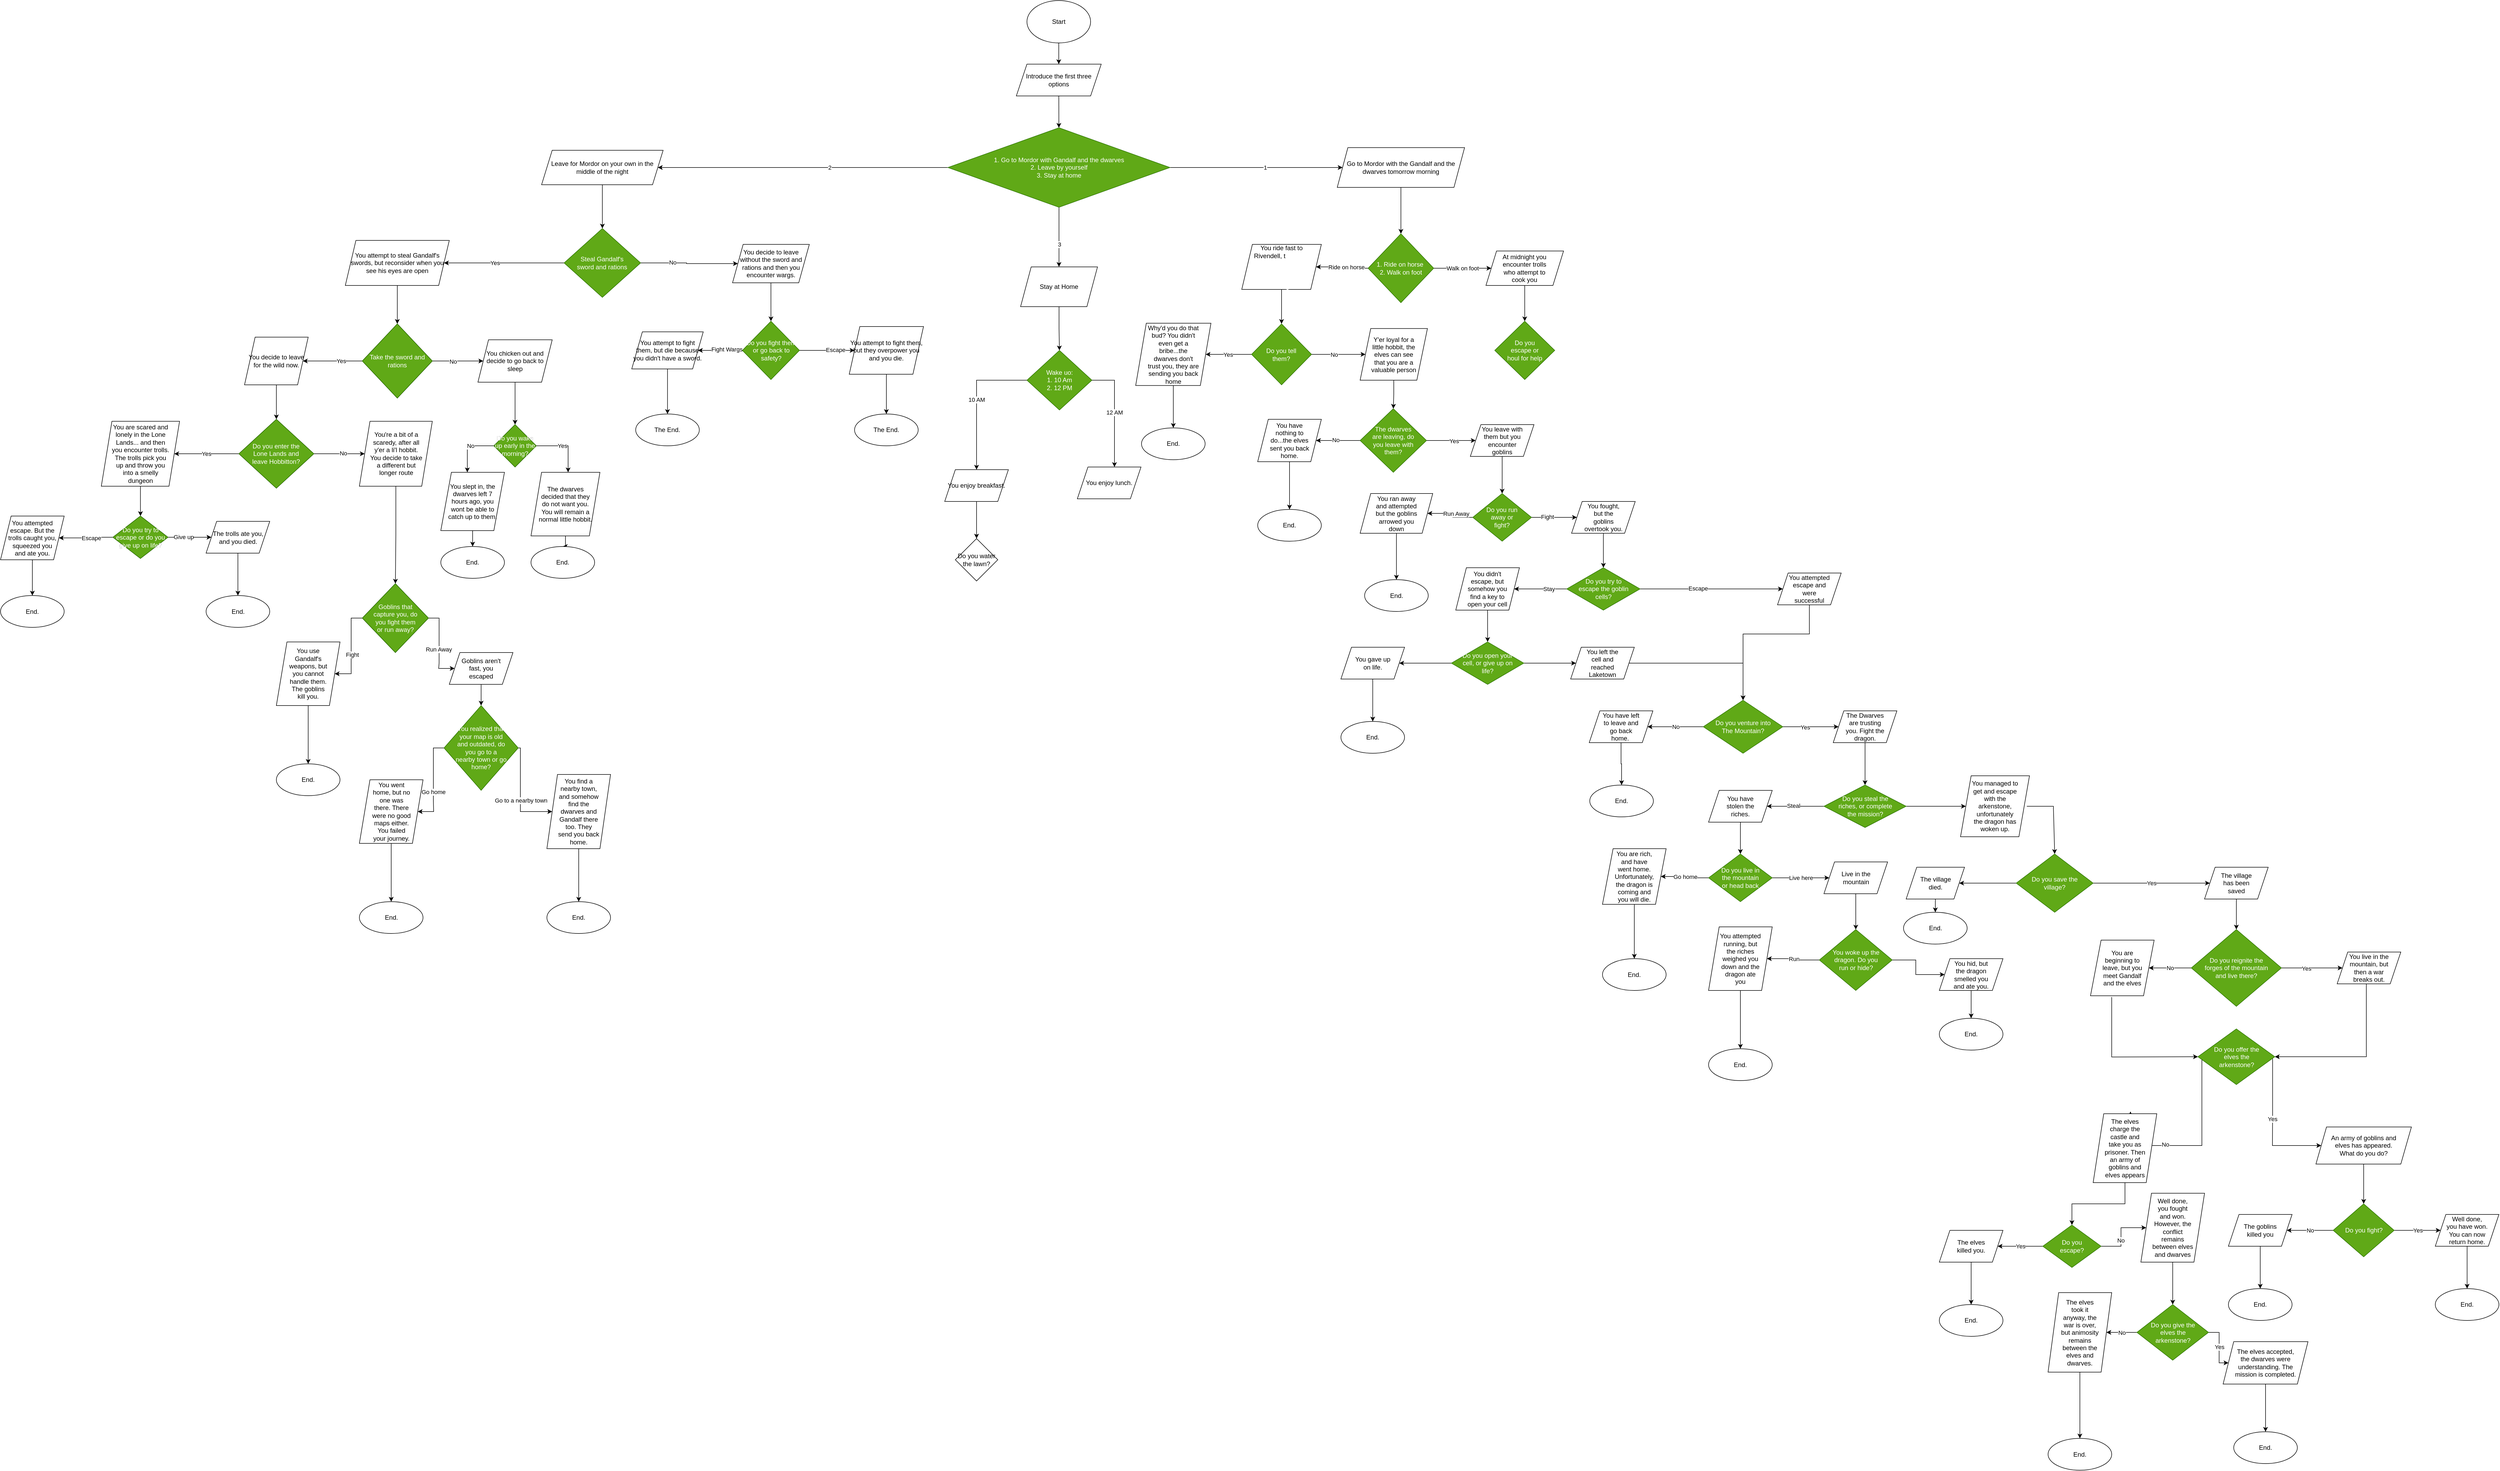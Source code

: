 <mxfile version="20.4.1" type="github">
  <diagram id="ykSedt-QM4OsxcuQvwfg" name="Page-1">
    <mxGraphModel dx="2937" dy="663" grid="1" gridSize="10" guides="1" tooltips="1" connect="1" arrows="1" fold="1" page="1" pageScale="1" pageWidth="850" pageHeight="1100" math="0" shadow="0">
      <root>
        <mxCell id="0" />
        <mxCell id="1" parent="0" />
        <mxCell id="VNunNrLz-rnGxFZPBOeD-2" value="Start" style="ellipse;whiteSpace=wrap;html=1;" parent="1" vertex="1">
          <mxGeometry x="365" y="30" width="120" height="80" as="geometry" />
        </mxCell>
        <mxCell id="VNunNrLz-rnGxFZPBOeD-4" value="Introduce the first three options" style="shape=parallelogram;perimeter=parallelogramPerimeter;whiteSpace=wrap;html=1;fixedSize=1;" parent="1" vertex="1">
          <mxGeometry x="345" y="150" width="160" height="60" as="geometry" />
        </mxCell>
        <mxCell id="VNunNrLz-rnGxFZPBOeD-12" value="" style="endArrow=classic;html=1;rounded=0;" parent="1" source="VNunNrLz-rnGxFZPBOeD-4" target="VNunNrLz-rnGxFZPBOeD-13" edge="1">
          <mxGeometry width="50" height="50" relative="1" as="geometry">
            <mxPoint x="400" y="410" as="sourcePoint" />
            <mxPoint x="430" y="290" as="targetPoint" />
          </mxGeometry>
        </mxCell>
        <mxCell id="VNunNrLz-rnGxFZPBOeD-17" value="" style="edgeStyle=orthogonalEdgeStyle;rounded=0;orthogonalLoop=1;jettySize=auto;html=1;" parent="1" source="VNunNrLz-rnGxFZPBOeD-13" target="VNunNrLz-rnGxFZPBOeD-16" edge="1">
          <mxGeometry relative="1" as="geometry" />
        </mxCell>
        <mxCell id="VNunNrLz-rnGxFZPBOeD-25" value="1" style="edgeLabel;html=1;align=center;verticalAlign=middle;resizable=0;points=[];" parent="VNunNrLz-rnGxFZPBOeD-17" vertex="1" connectable="0">
          <mxGeometry x="0.099" relative="1" as="geometry">
            <mxPoint as="offset" />
          </mxGeometry>
        </mxCell>
        <mxCell id="VNunNrLz-rnGxFZPBOeD-21" value="" style="edgeStyle=orthogonalEdgeStyle;rounded=0;orthogonalLoop=1;jettySize=auto;html=1;" parent="1" source="VNunNrLz-rnGxFZPBOeD-13" target="VNunNrLz-rnGxFZPBOeD-20" edge="1">
          <mxGeometry relative="1" as="geometry" />
        </mxCell>
        <mxCell id="VNunNrLz-rnGxFZPBOeD-24" value="2" style="edgeLabel;html=1;align=center;verticalAlign=middle;resizable=0;points=[];" parent="VNunNrLz-rnGxFZPBOeD-21" vertex="1" connectable="0">
          <mxGeometry x="-0.182" relative="1" as="geometry">
            <mxPoint as="offset" />
          </mxGeometry>
        </mxCell>
        <mxCell id="VNunNrLz-rnGxFZPBOeD-27" value="" style="edgeStyle=orthogonalEdgeStyle;rounded=0;orthogonalLoop=1;jettySize=auto;html=1;" parent="1" source="VNunNrLz-rnGxFZPBOeD-13" target="VNunNrLz-rnGxFZPBOeD-26" edge="1">
          <mxGeometry relative="1" as="geometry">
            <Array as="points">
              <mxPoint x="425" y="480" />
              <mxPoint x="425" y="480" />
            </Array>
          </mxGeometry>
        </mxCell>
        <mxCell id="VNunNrLz-rnGxFZPBOeD-28" value="3" style="edgeLabel;html=1;align=center;verticalAlign=middle;resizable=0;points=[];" parent="VNunNrLz-rnGxFZPBOeD-27" vertex="1" connectable="0">
          <mxGeometry x="0.237" relative="1" as="geometry">
            <mxPoint as="offset" />
          </mxGeometry>
        </mxCell>
        <mxCell id="VNunNrLz-rnGxFZPBOeD-13" value="1. Go to Mordor with Gandalf and the dwarves&lt;br&gt;2. Leave by yourself&lt;br&gt;3. Stay at home" style="rhombus;whiteSpace=wrap;html=1;align=center;fillColor=#60a917;fontColor=#ffffff;strokeColor=#2D7600;" parent="1" vertex="1">
          <mxGeometry x="216" y="270" width="418.75" height="150" as="geometry" />
        </mxCell>
        <mxCell id="VNunNrLz-rnGxFZPBOeD-14" value="" style="endArrow=classic;html=1;rounded=0;exitX=0.5;exitY=1;exitDx=0;exitDy=0;entryX=0.5;entryY=0;entryDx=0;entryDy=0;" parent="1" source="VNunNrLz-rnGxFZPBOeD-2" target="VNunNrLz-rnGxFZPBOeD-4" edge="1">
          <mxGeometry width="50" height="50" relative="1" as="geometry">
            <mxPoint x="400" y="400" as="sourcePoint" />
            <mxPoint x="450" y="350" as="targetPoint" />
          </mxGeometry>
        </mxCell>
        <mxCell id="VNunNrLz-rnGxFZPBOeD-19" value="" style="edgeStyle=orthogonalEdgeStyle;rounded=0;orthogonalLoop=1;jettySize=auto;html=1;" parent="1" source="VNunNrLz-rnGxFZPBOeD-16" target="VNunNrLz-rnGxFZPBOeD-18" edge="1">
          <mxGeometry relative="1" as="geometry" />
        </mxCell>
        <mxCell id="VNunNrLz-rnGxFZPBOeD-16" value="Go to Mordor with the Gandalf and the dwarves tomorrow morning" style="shape=parallelogram;perimeter=parallelogramPerimeter;whiteSpace=wrap;html=1;fixedSize=1;" parent="1" vertex="1">
          <mxGeometry x="950" y="307.5" width="240" height="75" as="geometry" />
        </mxCell>
        <mxCell id="VNunNrLz-rnGxFZPBOeD-36" value="" style="edgeStyle=orthogonalEdgeStyle;rounded=0;orthogonalLoop=1;jettySize=auto;html=1;" parent="1" source="VNunNrLz-rnGxFZPBOeD-18" target="VNunNrLz-rnGxFZPBOeD-35" edge="1">
          <mxGeometry relative="1" as="geometry" />
        </mxCell>
        <mxCell id="Mml3yy2sV2fEN9hdOUN2-49" value="Ride on horse" style="edgeLabel;html=1;align=center;verticalAlign=middle;resizable=0;points=[];" parent="VNunNrLz-rnGxFZPBOeD-36" vertex="1" connectable="0">
          <mxGeometry x="-0.303" y="-2" relative="1" as="geometry">
            <mxPoint x="-6" as="offset" />
          </mxGeometry>
        </mxCell>
        <mxCell id="VNunNrLz-rnGxFZPBOeD-38" value="Walk on foot" style="edgeStyle=orthogonalEdgeStyle;rounded=0;orthogonalLoop=1;jettySize=auto;html=1;" parent="1" source="VNunNrLz-rnGxFZPBOeD-18" target="VNunNrLz-rnGxFZPBOeD-37" edge="1">
          <mxGeometry relative="1" as="geometry" />
        </mxCell>
        <mxCell id="VNunNrLz-rnGxFZPBOeD-18" value="1. Ride on horse&amp;nbsp;&lt;br&gt;2. Walk on foot" style="rhombus;whiteSpace=wrap;html=1;fillColor=#60a917;fontColor=#ffffff;strokeColor=#2D7600;" parent="1" vertex="1">
          <mxGeometry x="1008.13" y="470" width="123.75" height="130" as="geometry" />
        </mxCell>
        <mxCell id="VNunNrLz-rnGxFZPBOeD-23" value="" style="edgeStyle=orthogonalEdgeStyle;rounded=0;orthogonalLoop=1;jettySize=auto;html=1;" parent="1" source="VNunNrLz-rnGxFZPBOeD-20" target="VNunNrLz-rnGxFZPBOeD-22" edge="1">
          <mxGeometry relative="1" as="geometry" />
        </mxCell>
        <mxCell id="VNunNrLz-rnGxFZPBOeD-20" value="Leave for Mordor on your own in the middle of the night" style="shape=parallelogram;perimeter=parallelogramPerimeter;whiteSpace=wrap;html=1;fixedSize=1;" parent="1" vertex="1">
          <mxGeometry x="-550" y="312.5" width="229.12" height="65" as="geometry" />
        </mxCell>
        <mxCell id="VNunNrLz-rnGxFZPBOeD-30" value="" style="edgeStyle=orthogonalEdgeStyle;rounded=0;orthogonalLoop=1;jettySize=auto;html=1;" parent="1" source="VNunNrLz-rnGxFZPBOeD-22" target="VNunNrLz-rnGxFZPBOeD-29" edge="1">
          <mxGeometry relative="1" as="geometry" />
        </mxCell>
        <mxCell id="VNunNrLz-rnGxFZPBOeD-44" value="No" style="edgeLabel;html=1;align=center;verticalAlign=middle;resizable=0;points=[];" parent="VNunNrLz-rnGxFZPBOeD-30" vertex="1" connectable="0">
          <mxGeometry x="-0.349" y="1" relative="1" as="geometry">
            <mxPoint as="offset" />
          </mxGeometry>
        </mxCell>
        <mxCell id="VNunNrLz-rnGxFZPBOeD-32" value="" style="edgeStyle=orthogonalEdgeStyle;rounded=0;orthogonalLoop=1;jettySize=auto;html=1;" parent="1" source="VNunNrLz-rnGxFZPBOeD-22" target="VNunNrLz-rnGxFZPBOeD-31" edge="1">
          <mxGeometry relative="1" as="geometry" />
        </mxCell>
        <mxCell id="VNunNrLz-rnGxFZPBOeD-43" value="Yes" style="edgeLabel;html=1;align=center;verticalAlign=middle;resizable=0;points=[];" parent="VNunNrLz-rnGxFZPBOeD-32" vertex="1" connectable="0">
          <mxGeometry x="0.158" relative="1" as="geometry">
            <mxPoint as="offset" />
          </mxGeometry>
        </mxCell>
        <mxCell id="VNunNrLz-rnGxFZPBOeD-22" value="Steal Gandalf&#39;s sword and rations" style="rhombus;whiteSpace=wrap;html=1;spacingTop=10;spacingRight=10;spacingBottom=10;spacingLeft=10;spacing=10;fillColor=#60a917;fontColor=#ffffff;strokeColor=#2D7600;" parent="1" vertex="1">
          <mxGeometry x="-507.55" y="460" width="144.22" height="130" as="geometry" />
        </mxCell>
        <mxCell id="VNunNrLz-rnGxFZPBOeD-42" value="" style="edgeStyle=orthogonalEdgeStyle;rounded=0;orthogonalLoop=1;jettySize=auto;html=1;" parent="1" source="VNunNrLz-rnGxFZPBOeD-26" target="VNunNrLz-rnGxFZPBOeD-41" edge="1">
          <mxGeometry relative="1" as="geometry" />
        </mxCell>
        <mxCell id="VNunNrLz-rnGxFZPBOeD-26" value="Stay at Home" style="shape=parallelogram;perimeter=parallelogramPerimeter;whiteSpace=wrap;html=1;fixedSize=1;" parent="1" vertex="1">
          <mxGeometry x="353" y="532.5" width="145" height="75" as="geometry" />
        </mxCell>
        <mxCell id="E2X-YpxnPieoCKrqT_GS-15" value="" style="edgeStyle=orthogonalEdgeStyle;rounded=0;orthogonalLoop=1;jettySize=auto;html=1;" parent="1" source="VNunNrLz-rnGxFZPBOeD-29" target="E2X-YpxnPieoCKrqT_GS-14" edge="1">
          <mxGeometry relative="1" as="geometry" />
        </mxCell>
        <mxCell id="VNunNrLz-rnGxFZPBOeD-29" value="You decide to leave without the sword and rations and then you encounter wargs." style="shape=parallelogram;perimeter=parallelogramPerimeter;whiteSpace=wrap;html=1;fixedSize=1;" parent="1" vertex="1">
          <mxGeometry x="-190" y="490" width="144.74" height="72.5" as="geometry" />
        </mxCell>
        <mxCell id="VNunNrLz-rnGxFZPBOeD-34" value="" style="edgeStyle=orthogonalEdgeStyle;rounded=0;orthogonalLoop=1;jettySize=auto;html=1;" parent="1" source="VNunNrLz-rnGxFZPBOeD-31" target="VNunNrLz-rnGxFZPBOeD-33" edge="1">
          <mxGeometry relative="1" as="geometry" />
        </mxCell>
        <mxCell id="VNunNrLz-rnGxFZPBOeD-31" value="You attempt to steal Gandalf&#39;s swords, but reconsider when you see his eyes are open" style="shape=parallelogram;perimeter=parallelogramPerimeter;whiteSpace=wrap;html=1;fixedSize=1;" parent="1" vertex="1">
          <mxGeometry x="-920" y="482.5" width="196" height="85" as="geometry" />
        </mxCell>
        <mxCell id="VNunNrLz-rnGxFZPBOeD-48" value="" style="edgeStyle=orthogonalEdgeStyle;rounded=0;orthogonalLoop=1;jettySize=auto;html=1;" parent="1" source="VNunNrLz-rnGxFZPBOeD-33" target="VNunNrLz-rnGxFZPBOeD-47" edge="1">
          <mxGeometry relative="1" as="geometry" />
        </mxCell>
        <mxCell id="VNunNrLz-rnGxFZPBOeD-52" value="No" style="edgeLabel;html=1;align=center;verticalAlign=middle;resizable=0;points=[];" parent="VNunNrLz-rnGxFZPBOeD-48" vertex="1" connectable="0">
          <mxGeometry x="-0.202" y="-1" relative="1" as="geometry">
            <mxPoint as="offset" />
          </mxGeometry>
        </mxCell>
        <mxCell id="VNunNrLz-rnGxFZPBOeD-50" value="" style="edgeStyle=orthogonalEdgeStyle;rounded=0;orthogonalLoop=1;jettySize=auto;html=1;" parent="1" source="VNunNrLz-rnGxFZPBOeD-33" target="VNunNrLz-rnGxFZPBOeD-49" edge="1">
          <mxGeometry relative="1" as="geometry" />
        </mxCell>
        <mxCell id="VNunNrLz-rnGxFZPBOeD-51" value="Yes" style="edgeLabel;html=1;align=center;verticalAlign=middle;resizable=0;points=[];" parent="VNunNrLz-rnGxFZPBOeD-50" vertex="1" connectable="0">
          <mxGeometry x="-0.277" relative="1" as="geometry">
            <mxPoint as="offset" />
          </mxGeometry>
        </mxCell>
        <mxCell id="VNunNrLz-rnGxFZPBOeD-33" value="Take the sword and rations" style="rhombus;whiteSpace=wrap;html=1;" parent="1" vertex="1">
          <mxGeometry x="-888" y="640" width="132" height="140" as="geometry" />
        </mxCell>
        <mxCell id="Mml3yy2sV2fEN9hdOUN2-55" value="" style="edgeStyle=orthogonalEdgeStyle;rounded=0;orthogonalLoop=1;jettySize=auto;html=1;" parent="1" source="VNunNrLz-rnGxFZPBOeD-35" target="Mml3yy2sV2fEN9hdOUN2-54" edge="1">
          <mxGeometry relative="1" as="geometry" />
        </mxCell>
        <mxCell id="VNunNrLz-rnGxFZPBOeD-35" value="You ride fast to Rivendell, t&lt;span style=&quot;color: rgb(255, 255, 255);&quot;&gt;he elves coax you into telling them what the dwarves plan on doing&lt;/span&gt;" style="shape=parallelogram;perimeter=parallelogramPerimeter;whiteSpace=wrap;html=1;fixedSize=1;spacingLeft=10;spacingTop=10;spacing=12;spacingRight=10;spacingBottom=10;" parent="1" vertex="1">
          <mxGeometry x="770" y="490" width="150" height="85" as="geometry" />
        </mxCell>
        <mxCell id="Mml3yy2sV2fEN9hdOUN2-51" value="" style="edgeStyle=orthogonalEdgeStyle;rounded=0;orthogonalLoop=1;jettySize=auto;html=1;" parent="1" source="VNunNrLz-rnGxFZPBOeD-37" target="Mml3yy2sV2fEN9hdOUN2-50" edge="1">
          <mxGeometry relative="1" as="geometry" />
        </mxCell>
        <mxCell id="VNunNrLz-rnGxFZPBOeD-37" value="At midnight you encounter trolls who attempt to cook you" style="shape=parallelogram;perimeter=parallelogramPerimeter;whiteSpace=wrap;html=1;fixedSize=1;spacingLeft=10;spacingBottom=10;spacingTop=10;spacing=12;spacingRight=10;" parent="1" vertex="1">
          <mxGeometry x="1230.33" y="502.5" width="146.24" height="65" as="geometry" />
        </mxCell>
        <mxCell id="e_UvN_BDXexrJrs164Ez-103" value="10 AM" style="edgeStyle=orthogonalEdgeStyle;rounded=0;orthogonalLoop=1;jettySize=auto;html=1;" parent="1" source="VNunNrLz-rnGxFZPBOeD-41" target="e_UvN_BDXexrJrs164Ez-102" edge="1">
          <mxGeometry relative="1" as="geometry" />
        </mxCell>
        <mxCell id="2Kzz6zXPm9Hh00w324hG-41" value="12 AM" style="edgeStyle=orthogonalEdgeStyle;rounded=0;orthogonalLoop=1;jettySize=auto;html=1;" edge="1" parent="1" source="VNunNrLz-rnGxFZPBOeD-41" target="2Kzz6zXPm9Hh00w324hG-42">
          <mxGeometry relative="1" as="geometry">
            <mxPoint x="520" y="940" as="targetPoint" />
            <Array as="points">
              <mxPoint x="530" y="746" />
            </Array>
          </mxGeometry>
        </mxCell>
        <mxCell id="VNunNrLz-rnGxFZPBOeD-41" value="Wake uo:&lt;br&gt;1. 10 Am&lt;br&gt;2. 12 PM" style="rhombus;whiteSpace=wrap;html=1;fillColor=#60a917;fontColor=#ffffff;strokeColor=#2D7600;" parent="1" vertex="1">
          <mxGeometry x="365" y="690" width="122.5" height="112.5" as="geometry" />
        </mxCell>
        <mxCell id="Mml3yy2sV2fEN9hdOUN2-4" value="" style="edgeStyle=orthogonalEdgeStyle;rounded=0;orthogonalLoop=1;jettySize=auto;html=1;" parent="1" source="VNunNrLz-rnGxFZPBOeD-47" target="Mml3yy2sV2fEN9hdOUN2-3" edge="1">
          <mxGeometry relative="1" as="geometry" />
        </mxCell>
        <mxCell id="VNunNrLz-rnGxFZPBOeD-47" value="You chicken out and decide to go back to sleep" style="shape=parallelogram;perimeter=parallelogramPerimeter;whiteSpace=wrap;html=1;fixedSize=1;" parent="1" vertex="1">
          <mxGeometry x="-670" y="670" width="140" height="80" as="geometry" />
        </mxCell>
        <mxCell id="VNunNrLz-rnGxFZPBOeD-54" value="" style="edgeStyle=orthogonalEdgeStyle;rounded=0;orthogonalLoop=1;jettySize=auto;html=1;" parent="1" source="VNunNrLz-rnGxFZPBOeD-49" target="VNunNrLz-rnGxFZPBOeD-53" edge="1">
          <mxGeometry relative="1" as="geometry" />
        </mxCell>
        <mxCell id="VNunNrLz-rnGxFZPBOeD-49" value="You decide to leave for the wild now." style="shape=parallelogram;perimeter=parallelogramPerimeter;whiteSpace=wrap;html=1;fixedSize=1;" parent="1" vertex="1">
          <mxGeometry x="-1110" y="665" width="120" height="90" as="geometry" />
        </mxCell>
        <mxCell id="E2X-YpxnPieoCKrqT_GS-2" value="Yes" style="edgeStyle=orthogonalEdgeStyle;rounded=0;orthogonalLoop=1;jettySize=auto;html=1;" parent="1" source="VNunNrLz-rnGxFZPBOeD-53" target="E2X-YpxnPieoCKrqT_GS-1" edge="1">
          <mxGeometry relative="1" as="geometry" />
        </mxCell>
        <mxCell id="E2X-YpxnPieoCKrqT_GS-6" value="" style="edgeStyle=orthogonalEdgeStyle;rounded=0;orthogonalLoop=1;jettySize=auto;html=1;" parent="1" source="VNunNrLz-rnGxFZPBOeD-53" target="E2X-YpxnPieoCKrqT_GS-5" edge="1">
          <mxGeometry relative="1" as="geometry" />
        </mxCell>
        <mxCell id="E2X-YpxnPieoCKrqT_GS-7" value="No" style="edgeLabel;html=1;align=center;verticalAlign=middle;resizable=0;points=[];" parent="E2X-YpxnPieoCKrqT_GS-6" vertex="1" connectable="0">
          <mxGeometry x="0.144" y="1" relative="1" as="geometry">
            <mxPoint as="offset" />
          </mxGeometry>
        </mxCell>
        <mxCell id="VNunNrLz-rnGxFZPBOeD-53" value="Do you enter the Lone Lands and leave Hobbitton?" style="rhombus;whiteSpace=wrap;html=1;spacingTop=10;spacing=10;spacingRight=10;spacingBottom=10;spacingLeft=10;" parent="1" vertex="1">
          <mxGeometry x="-1120.62" y="820" width="141.25" height="130" as="geometry" />
        </mxCell>
        <mxCell id="E2X-YpxnPieoCKrqT_GS-9" value="" style="edgeStyle=orthogonalEdgeStyle;rounded=0;orthogonalLoop=1;jettySize=auto;html=1;" parent="1" source="E2X-YpxnPieoCKrqT_GS-1" target="E2X-YpxnPieoCKrqT_GS-8" edge="1">
          <mxGeometry relative="1" as="geometry" />
        </mxCell>
        <mxCell id="E2X-YpxnPieoCKrqT_GS-1" value="You are scared and lonely in the Lone Lands... and then you encounter trolls. The trolls pick you up and throw you into a smelly dungeon" style="shape=parallelogram;perimeter=parallelogramPerimeter;whiteSpace=wrap;html=1;fixedSize=1;spacingTop=10;spacingBottom=10;spacingRight=10;spacingLeft=10;spacing=10;" parent="1" vertex="1">
          <mxGeometry x="-1380" y="823.75" width="147.51" height="122.5" as="geometry" />
        </mxCell>
        <mxCell id="Mml3yy2sV2fEN9hdOUN2-2" value="" style="edgeStyle=orthogonalEdgeStyle;rounded=0;orthogonalLoop=1;jettySize=auto;html=1;" parent="1" source="E2X-YpxnPieoCKrqT_GS-5" target="Mml3yy2sV2fEN9hdOUN2-1" edge="1">
          <mxGeometry relative="1" as="geometry" />
        </mxCell>
        <mxCell id="E2X-YpxnPieoCKrqT_GS-5" value="You&#39;re a bit of a scaredy, after all y&#39;er a li&#39;l hobbit. You decide to take a different but longer route" style="shape=parallelogram;perimeter=parallelogramPerimeter;whiteSpace=wrap;html=1;fixedSize=1;spacingTop=10;spacingBottom=10;spacingRight=10;spacingLeft=10;spacing=10;" parent="1" vertex="1">
          <mxGeometry x="-893.5" y="823.75" width="137.5" height="122.5" as="geometry" />
        </mxCell>
        <mxCell id="E2X-YpxnPieoCKrqT_GS-11" value="" style="edgeStyle=orthogonalEdgeStyle;rounded=0;orthogonalLoop=1;jettySize=auto;html=1;" parent="1" source="E2X-YpxnPieoCKrqT_GS-8" target="E2X-YpxnPieoCKrqT_GS-10" edge="1">
          <mxGeometry relative="1" as="geometry" />
        </mxCell>
        <mxCell id="Mml3yy2sV2fEN9hdOUN2-17" value="Give up" style="edgeLabel;html=1;align=center;verticalAlign=middle;resizable=0;points=[];" parent="E2X-YpxnPieoCKrqT_GS-11" vertex="1" connectable="0">
          <mxGeometry x="-0.296" y="1" relative="1" as="geometry">
            <mxPoint as="offset" />
          </mxGeometry>
        </mxCell>
        <mxCell id="Mml3yy2sV2fEN9hdOUN2-16" value="" style="edgeStyle=orthogonalEdgeStyle;rounded=0;orthogonalLoop=1;jettySize=auto;html=1;" parent="1" source="E2X-YpxnPieoCKrqT_GS-8" target="Mml3yy2sV2fEN9hdOUN2-15" edge="1">
          <mxGeometry relative="1" as="geometry" />
        </mxCell>
        <mxCell id="Mml3yy2sV2fEN9hdOUN2-18" value="Escape" style="edgeLabel;html=1;align=center;verticalAlign=middle;resizable=0;points=[];" parent="Mml3yy2sV2fEN9hdOUN2-16" vertex="1" connectable="0">
          <mxGeometry x="-0.208" y="1" relative="1" as="geometry">
            <mxPoint as="offset" />
          </mxGeometry>
        </mxCell>
        <mxCell id="E2X-YpxnPieoCKrqT_GS-8" value="Do you try to escape or do you give up on life?" style="rhombus;whiteSpace=wrap;html=1;" parent="1" vertex="1">
          <mxGeometry x="-1358.12" y="1002.5" width="103.75" height="80" as="geometry" />
        </mxCell>
        <mxCell id="E2X-YpxnPieoCKrqT_GS-13" value="" style="edgeStyle=orthogonalEdgeStyle;rounded=0;orthogonalLoop=1;jettySize=auto;html=1;" parent="1" source="E2X-YpxnPieoCKrqT_GS-10" target="E2X-YpxnPieoCKrqT_GS-12" edge="1">
          <mxGeometry relative="1" as="geometry" />
        </mxCell>
        <mxCell id="E2X-YpxnPieoCKrqT_GS-10" value="The trolls ate you, and you died." style="shape=parallelogram;perimeter=parallelogramPerimeter;whiteSpace=wrap;html=1;fixedSize=1;" parent="1" vertex="1">
          <mxGeometry x="-1182.495" y="1012.5" width="120" height="60" as="geometry" />
        </mxCell>
        <mxCell id="E2X-YpxnPieoCKrqT_GS-12" value="End." style="ellipse;whiteSpace=wrap;html=1;" parent="1" vertex="1">
          <mxGeometry x="-1182.495" y="1152.5" width="120" height="60" as="geometry" />
        </mxCell>
        <mxCell id="E2X-YpxnPieoCKrqT_GS-17" value="" style="edgeStyle=orthogonalEdgeStyle;rounded=0;orthogonalLoop=1;jettySize=auto;html=1;" parent="1" source="E2X-YpxnPieoCKrqT_GS-14" target="E2X-YpxnPieoCKrqT_GS-16" edge="1">
          <mxGeometry relative="1" as="geometry" />
        </mxCell>
        <mxCell id="E2X-YpxnPieoCKrqT_GS-22" value="Fight Wargs" style="edgeLabel;html=1;align=center;verticalAlign=middle;resizable=0;points=[];" parent="E2X-YpxnPieoCKrqT_GS-17" vertex="1" connectable="0">
          <mxGeometry x="-0.29" y="-2" relative="1" as="geometry">
            <mxPoint as="offset" />
          </mxGeometry>
        </mxCell>
        <mxCell id="E2X-YpxnPieoCKrqT_GS-21" value="" style="edgeStyle=orthogonalEdgeStyle;rounded=0;orthogonalLoop=1;jettySize=auto;html=1;" parent="1" source="E2X-YpxnPieoCKrqT_GS-14" target="E2X-YpxnPieoCKrqT_GS-20" edge="1">
          <mxGeometry relative="1" as="geometry" />
        </mxCell>
        <mxCell id="E2X-YpxnPieoCKrqT_GS-23" value="Escape" style="edgeLabel;html=1;align=center;verticalAlign=middle;resizable=0;points=[];" parent="E2X-YpxnPieoCKrqT_GS-21" vertex="1" connectable="0">
          <mxGeometry x="0.314" y="1" relative="1" as="geometry">
            <mxPoint as="offset" />
          </mxGeometry>
        </mxCell>
        <mxCell id="E2X-YpxnPieoCKrqT_GS-14" value="Do you fight them or go back to safety?" style="rhombus;whiteSpace=wrap;html=1;fillColor=#60a917;fontColor=#ffffff;strokeColor=#2D7600;" parent="1" vertex="1">
          <mxGeometry x="-171.44" y="635" width="107.63" height="110" as="geometry" />
        </mxCell>
        <mxCell id="E2X-YpxnPieoCKrqT_GS-19" value="" style="edgeStyle=orthogonalEdgeStyle;rounded=0;orthogonalLoop=1;jettySize=auto;html=1;" parent="1" source="E2X-YpxnPieoCKrqT_GS-16" target="E2X-YpxnPieoCKrqT_GS-18" edge="1">
          <mxGeometry relative="1" as="geometry" />
        </mxCell>
        <mxCell id="E2X-YpxnPieoCKrqT_GS-16" value="You attempt to fight them, but die because you didn&#39;t have a sword." style="shape=parallelogram;perimeter=parallelogramPerimeter;whiteSpace=wrap;html=1;fixedSize=1;" parent="1" vertex="1">
          <mxGeometry x="-380" y="655" width="134.75" height="70" as="geometry" />
        </mxCell>
        <mxCell id="E2X-YpxnPieoCKrqT_GS-18" value="The End." style="ellipse;whiteSpace=wrap;html=1;" parent="1" vertex="1">
          <mxGeometry x="-372.625" y="810" width="120" height="60" as="geometry" />
        </mxCell>
        <mxCell id="E2X-YpxnPieoCKrqT_GS-25" value="" style="edgeStyle=orthogonalEdgeStyle;rounded=0;orthogonalLoop=1;jettySize=auto;html=1;" parent="1" source="E2X-YpxnPieoCKrqT_GS-20" target="E2X-YpxnPieoCKrqT_GS-24" edge="1">
          <mxGeometry relative="1" as="geometry" />
        </mxCell>
        <mxCell id="E2X-YpxnPieoCKrqT_GS-20" value="You attempt to fight them, but they overpower you and you die." style="shape=parallelogram;perimeter=parallelogramPerimeter;whiteSpace=wrap;html=1;fixedSize=1;" parent="1" vertex="1">
          <mxGeometry x="29.99" y="645" width="140.01" height="90" as="geometry" />
        </mxCell>
        <mxCell id="E2X-YpxnPieoCKrqT_GS-24" value="The End." style="ellipse;whiteSpace=wrap;html=1;" parent="1" vertex="1">
          <mxGeometry x="39.995" y="810" width="120" height="60" as="geometry" />
        </mxCell>
        <mxCell id="Mml3yy2sV2fEN9hdOUN2-23" value="" style="edgeStyle=orthogonalEdgeStyle;rounded=0;orthogonalLoop=1;jettySize=auto;html=1;" parent="1" source="Mml3yy2sV2fEN9hdOUN2-1" target="Mml3yy2sV2fEN9hdOUN2-22" edge="1">
          <mxGeometry relative="1" as="geometry" />
        </mxCell>
        <mxCell id="Mml3yy2sV2fEN9hdOUN2-24" value="Run Away" style="edgeLabel;html=1;align=center;verticalAlign=middle;resizable=0;points=[];" parent="Mml3yy2sV2fEN9hdOUN2-23" vertex="1" connectable="0">
          <mxGeometry x="0.078" y="-1" relative="1" as="geometry">
            <mxPoint as="offset" />
          </mxGeometry>
        </mxCell>
        <mxCell id="Mml3yy2sV2fEN9hdOUN2-26" value="" style="edgeStyle=orthogonalEdgeStyle;rounded=0;orthogonalLoop=1;jettySize=auto;html=1;" parent="1" source="Mml3yy2sV2fEN9hdOUN2-1" target="Mml3yy2sV2fEN9hdOUN2-25" edge="1">
          <mxGeometry relative="1" as="geometry" />
        </mxCell>
        <mxCell id="Mml3yy2sV2fEN9hdOUN2-27" value="Fight" style="edgeLabel;html=1;align=center;verticalAlign=middle;resizable=0;points=[];" parent="Mml3yy2sV2fEN9hdOUN2-26" vertex="1" connectable="0">
          <mxGeometry x="0.143" y="2" relative="1" as="geometry">
            <mxPoint as="offset" />
          </mxGeometry>
        </mxCell>
        <mxCell id="Mml3yy2sV2fEN9hdOUN2-1" value="Goblins that capture you, do you fight them or run away?" style="rhombus;whiteSpace=wrap;html=1;spacingTop=10;spacingBottom=10;spacingRight=10;spacingLeft=10;spacing=12;" parent="1" vertex="1">
          <mxGeometry x="-888" y="1130" width="124.75" height="130" as="geometry" />
        </mxCell>
        <mxCell id="Mml3yy2sV2fEN9hdOUN2-6" value="" style="edgeStyle=orthogonalEdgeStyle;rounded=0;orthogonalLoop=1;jettySize=auto;html=1;" parent="1" source="Mml3yy2sV2fEN9hdOUN2-3" target="Mml3yy2sV2fEN9hdOUN2-5" edge="1">
          <mxGeometry relative="1" as="geometry">
            <Array as="points">
              <mxPoint x="-500" y="870" />
            </Array>
          </mxGeometry>
        </mxCell>
        <mxCell id="Mml3yy2sV2fEN9hdOUN2-7" value="Yes" style="edgeLabel;html=1;align=center;verticalAlign=middle;resizable=0;points=[];" parent="Mml3yy2sV2fEN9hdOUN2-6" vertex="1" connectable="0">
          <mxGeometry x="-0.112" relative="1" as="geometry">
            <mxPoint as="offset" />
          </mxGeometry>
        </mxCell>
        <mxCell id="Mml3yy2sV2fEN9hdOUN2-10" value="" style="edgeStyle=orthogonalEdgeStyle;rounded=0;orthogonalLoop=1;jettySize=auto;html=1;" parent="1" source="Mml3yy2sV2fEN9hdOUN2-3" edge="1">
          <mxGeometry relative="1" as="geometry">
            <mxPoint x="-690" y="920" as="targetPoint" />
            <Array as="points">
              <mxPoint x="-690" y="870" />
              <mxPoint x="-690" y="900" />
            </Array>
          </mxGeometry>
        </mxCell>
        <mxCell id="Mml3yy2sV2fEN9hdOUN2-14" value="No" style="edgeLabel;html=1;align=center;verticalAlign=middle;resizable=0;points=[];" parent="Mml3yy2sV2fEN9hdOUN2-10" vertex="1" connectable="0">
          <mxGeometry x="-0.116" relative="1" as="geometry">
            <mxPoint as="offset" />
          </mxGeometry>
        </mxCell>
        <mxCell id="Mml3yy2sV2fEN9hdOUN2-3" value="Do you wake up early in the morning?" style="rhombus;whiteSpace=wrap;html=1;" parent="1" vertex="1">
          <mxGeometry x="-640" y="830" width="80" height="80" as="geometry" />
        </mxCell>
        <mxCell id="Mml3yy2sV2fEN9hdOUN2-9" value="" style="edgeStyle=orthogonalEdgeStyle;rounded=0;orthogonalLoop=1;jettySize=auto;html=1;" parent="1" source="Mml3yy2sV2fEN9hdOUN2-5" target="Mml3yy2sV2fEN9hdOUN2-8" edge="1">
          <mxGeometry relative="1" as="geometry" />
        </mxCell>
        <mxCell id="Mml3yy2sV2fEN9hdOUN2-5" value="The dwarves decided that they do not want you. You will remain a normal little hobbit." style="shape=parallelogram;perimeter=parallelogramPerimeter;whiteSpace=wrap;html=1;fixedSize=1;spacingTop=10;spacingLeft=10;spacingBottom=10;spacingRight=10;spacing=2;" parent="1" vertex="1">
          <mxGeometry x="-570" y="920" width="130" height="120" as="geometry" />
        </mxCell>
        <mxCell id="Mml3yy2sV2fEN9hdOUN2-8" value="End." style="ellipse;whiteSpace=wrap;html=1;" parent="1" vertex="1">
          <mxGeometry x="-570" y="1060" width="120" height="60" as="geometry" />
        </mxCell>
        <mxCell id="Mml3yy2sV2fEN9hdOUN2-13" value="" style="edgeStyle=orthogonalEdgeStyle;rounded=0;orthogonalLoop=1;jettySize=auto;html=1;" parent="1" source="Mml3yy2sV2fEN9hdOUN2-11" target="Mml3yy2sV2fEN9hdOUN2-12" edge="1">
          <mxGeometry relative="1" as="geometry" />
        </mxCell>
        <mxCell id="Mml3yy2sV2fEN9hdOUN2-11" value="You slept in, the dwarves left 7 hours ago, you wont be able to catch up to them." style="shape=parallelogram;perimeter=parallelogramPerimeter;whiteSpace=wrap;html=1;fixedSize=1;spacingTop=10;spacingLeft=10;spacingBottom=10;spacingRight=10;spacing=2;" parent="1" vertex="1">
          <mxGeometry x="-740" y="920" width="120" height="110" as="geometry" />
        </mxCell>
        <mxCell id="Mml3yy2sV2fEN9hdOUN2-12" value="End." style="ellipse;whiteSpace=wrap;html=1;" parent="1" vertex="1">
          <mxGeometry x="-740" y="1060" width="120" height="60" as="geometry" />
        </mxCell>
        <mxCell id="Mml3yy2sV2fEN9hdOUN2-20" value="" style="edgeStyle=orthogonalEdgeStyle;rounded=0;orthogonalLoop=1;jettySize=auto;html=1;" parent="1" source="Mml3yy2sV2fEN9hdOUN2-15" target="Mml3yy2sV2fEN9hdOUN2-19" edge="1">
          <mxGeometry relative="1" as="geometry" />
        </mxCell>
        <mxCell id="Mml3yy2sV2fEN9hdOUN2-15" value="You attempted escape. But the trolls caught you, squeezed you and ate you." style="shape=parallelogram;perimeter=parallelogramPerimeter;whiteSpace=wrap;html=1;fixedSize=1;spacingTop=10;spacingBottom=10;spacingRight=10;spacingLeft=10;" parent="1" vertex="1">
          <mxGeometry x="-1570" y="1002.5" width="120" height="82.5" as="geometry" />
        </mxCell>
        <mxCell id="Mml3yy2sV2fEN9hdOUN2-19" value="End." style="ellipse;whiteSpace=wrap;html=1;" parent="1" vertex="1">
          <mxGeometry x="-1570.005" y="1152.5" width="120" height="60" as="geometry" />
        </mxCell>
        <mxCell id="Mml3yy2sV2fEN9hdOUN2-21" style="edgeStyle=orthogonalEdgeStyle;rounded=0;orthogonalLoop=1;jettySize=auto;html=1;exitX=0.5;exitY=1;exitDx=0;exitDy=0;" parent="1" source="E2X-YpxnPieoCKrqT_GS-10" target="E2X-YpxnPieoCKrqT_GS-10" edge="1">
          <mxGeometry relative="1" as="geometry" />
        </mxCell>
        <mxCell id="Mml3yy2sV2fEN9hdOUN2-31" value="" style="edgeStyle=orthogonalEdgeStyle;rounded=0;orthogonalLoop=1;jettySize=auto;html=1;" parent="1" source="Mml3yy2sV2fEN9hdOUN2-22" target="Mml3yy2sV2fEN9hdOUN2-30" edge="1">
          <mxGeometry relative="1" as="geometry" />
        </mxCell>
        <mxCell id="Mml3yy2sV2fEN9hdOUN2-22" value="Goblins aren&#39;t fast, you escaped" style="shape=parallelogram;perimeter=parallelogramPerimeter;whiteSpace=wrap;html=1;fixedSize=1;spacingTop=10;spacingBottom=10;spacingRight=10;spacingLeft=10;spacing=12;" parent="1" vertex="1">
          <mxGeometry x="-723.995" y="1260" width="120" height="60" as="geometry" />
        </mxCell>
        <mxCell id="Mml3yy2sV2fEN9hdOUN2-29" value="" style="edgeStyle=orthogonalEdgeStyle;rounded=0;orthogonalLoop=1;jettySize=auto;html=1;" parent="1" source="Mml3yy2sV2fEN9hdOUN2-25" target="Mml3yy2sV2fEN9hdOUN2-28" edge="1">
          <mxGeometry relative="1" as="geometry" />
        </mxCell>
        <mxCell id="Mml3yy2sV2fEN9hdOUN2-25" value="You use Gandalf&#39;s weapons, but you cannot handle them. The goblins kill you." style="shape=parallelogram;perimeter=parallelogramPerimeter;whiteSpace=wrap;html=1;fixedSize=1;spacingTop=10;spacingBottom=10;spacingRight=10;spacingLeft=10;spacing=12;" parent="1" vertex="1">
          <mxGeometry x="-1050.01" y="1240" width="120" height="120" as="geometry" />
        </mxCell>
        <mxCell id="Mml3yy2sV2fEN9hdOUN2-28" value="End." style="ellipse;whiteSpace=wrap;html=1;spacingTop=10;spacingBottom=10;spacingRight=10;spacingLeft=10;spacing=12;" parent="1" vertex="1">
          <mxGeometry x="-1050.01" y="1470" width="120" height="60" as="geometry" />
        </mxCell>
        <mxCell id="Mml3yy2sV2fEN9hdOUN2-33" value="" style="edgeStyle=orthogonalEdgeStyle;rounded=0;orthogonalLoop=1;jettySize=auto;html=1;" parent="1" source="Mml3yy2sV2fEN9hdOUN2-30" target="Mml3yy2sV2fEN9hdOUN2-32" edge="1">
          <mxGeometry relative="1" as="geometry" />
        </mxCell>
        <mxCell id="Mml3yy2sV2fEN9hdOUN2-36" value="Go home" style="edgeLabel;html=1;align=center;verticalAlign=middle;resizable=0;points=[];" parent="Mml3yy2sV2fEN9hdOUN2-33" vertex="1" connectable="0">
          <mxGeometry x="0.207" relative="1" as="geometry">
            <mxPoint as="offset" />
          </mxGeometry>
        </mxCell>
        <mxCell id="Mml3yy2sV2fEN9hdOUN2-38" value="" style="edgeStyle=orthogonalEdgeStyle;rounded=0;orthogonalLoop=1;jettySize=auto;html=1;entryX=0;entryY=0.5;entryDx=0;entryDy=0;" parent="1" source="Mml3yy2sV2fEN9hdOUN2-30" target="Mml3yy2sV2fEN9hdOUN2-37" edge="1">
          <mxGeometry relative="1" as="geometry">
            <Array as="points">
              <mxPoint x="-590" y="1440" />
              <mxPoint x="-590" y="1560" />
            </Array>
          </mxGeometry>
        </mxCell>
        <mxCell id="Mml3yy2sV2fEN9hdOUN2-39" value="Go to a nearby town" style="edgeLabel;html=1;align=center;verticalAlign=middle;resizable=0;points=[];" parent="Mml3yy2sV2fEN9hdOUN2-38" vertex="1" connectable="0">
          <mxGeometry x="0.112" y="1" relative="1" as="geometry">
            <mxPoint as="offset" />
          </mxGeometry>
        </mxCell>
        <mxCell id="Mml3yy2sV2fEN9hdOUN2-30" value="You realized that your map is old and outdated, do you go to a nearby town or go home?" style="rhombus;whiteSpace=wrap;html=1;spacingTop=10;spacingBottom=10;spacingRight=10;spacingLeft=10;spacing=12;fillColor=#60a917;fontColor=#ffffff;strokeColor=#2D7600;" parent="1" vertex="1">
          <mxGeometry x="-733.99" y="1360" width="140" height="160" as="geometry" />
        </mxCell>
        <mxCell id="Mml3yy2sV2fEN9hdOUN2-35" value="" style="edgeStyle=orthogonalEdgeStyle;rounded=0;orthogonalLoop=1;jettySize=auto;html=1;" parent="1" source="Mml3yy2sV2fEN9hdOUN2-32" target="Mml3yy2sV2fEN9hdOUN2-34" edge="1">
          <mxGeometry relative="1" as="geometry" />
        </mxCell>
        <mxCell id="Mml3yy2sV2fEN9hdOUN2-32" value="You went home, but no one was there. There were no good maps either. You failed your journey." style="shape=parallelogram;perimeter=parallelogramPerimeter;whiteSpace=wrap;html=1;fixedSize=1;spacingTop=10;spacingBottom=10;spacingRight=10;spacingLeft=10;spacing=12;" parent="1" vertex="1">
          <mxGeometry x="-893.5" y="1500" width="120" height="120" as="geometry" />
        </mxCell>
        <mxCell id="Mml3yy2sV2fEN9hdOUN2-34" value="End." style="ellipse;whiteSpace=wrap;html=1;spacingTop=10;spacingBottom=10;spacingRight=10;spacingLeft=10;spacing=12;" parent="1" vertex="1">
          <mxGeometry x="-893.5" y="1730" width="120" height="60" as="geometry" />
        </mxCell>
        <mxCell id="Mml3yy2sV2fEN9hdOUN2-41" value="" style="edgeStyle=orthogonalEdgeStyle;rounded=0;orthogonalLoop=1;jettySize=auto;html=1;" parent="1" source="Mml3yy2sV2fEN9hdOUN2-37" target="Mml3yy2sV2fEN9hdOUN2-40" edge="1">
          <mxGeometry relative="1" as="geometry" />
        </mxCell>
        <mxCell id="Mml3yy2sV2fEN9hdOUN2-37" value="You find a nearby town, and somehow find the dwarves and Gandalf there too. They send you back home." style="shape=parallelogram;perimeter=parallelogramPerimeter;whiteSpace=wrap;html=1;fixedSize=1;spacingTop=10;spacingBottom=10;spacingRight=10;spacingLeft=10;spacing=12;" parent="1" vertex="1">
          <mxGeometry x="-540" y="1490" width="120" height="140" as="geometry" />
        </mxCell>
        <mxCell id="Mml3yy2sV2fEN9hdOUN2-40" value="End." style="ellipse;whiteSpace=wrap;html=1;spacingTop=10;spacingBottom=10;spacingRight=10;spacingLeft=10;spacing=12;" parent="1" vertex="1">
          <mxGeometry x="-540" y="1730" width="120" height="60" as="geometry" />
        </mxCell>
        <mxCell id="Mml3yy2sV2fEN9hdOUN2-42" value="Do you try to escape or do you give up on life?" style="rhombus;whiteSpace=wrap;html=1;fillColor=#60a917;fontColor=#ffffff;strokeColor=#2D7600;" parent="1" vertex="1">
          <mxGeometry x="-1358.12" y="1002.5" width="103.75" height="80" as="geometry" />
        </mxCell>
        <mxCell id="Mml3yy2sV2fEN9hdOUN2-43" value="Take the sword and rations" style="rhombus;whiteSpace=wrap;html=1;fillColor=#60a917;fontColor=#ffffff;strokeColor=#2D7600;" parent="1" vertex="1">
          <mxGeometry x="-888" y="640" width="132" height="140" as="geometry" />
        </mxCell>
        <mxCell id="Mml3yy2sV2fEN9hdOUN2-44" value="Do you enter the Lone Lands and leave Hobbitton?" style="rhombus;whiteSpace=wrap;html=1;spacingTop=10;spacing=10;spacingRight=10;spacingBottom=10;spacingLeft=10;fillColor=#60a917;fontColor=#ffffff;strokeColor=#2D7600;" parent="1" vertex="1">
          <mxGeometry x="-1120.62" y="820" width="141.25" height="130" as="geometry" />
        </mxCell>
        <mxCell id="Mml3yy2sV2fEN9hdOUN2-45" value="Do you wake up early in the morning?" style="rhombus;whiteSpace=wrap;html=1;fillColor=#60a917;fontColor=#ffffff;strokeColor=#2D7600;" parent="1" vertex="1">
          <mxGeometry x="-640" y="830" width="80" height="80" as="geometry" />
        </mxCell>
        <mxCell id="Mml3yy2sV2fEN9hdOUN2-46" value="Goblins that capture you, do you fight them or run away?" style="rhombus;whiteSpace=wrap;html=1;spacingTop=10;spacingBottom=10;spacingRight=10;spacingLeft=10;spacing=12;fillColor=#60a917;fontColor=#ffffff;strokeColor=#2D7600;" parent="1" vertex="1">
          <mxGeometry x="-888" y="1130" width="124.75" height="130" as="geometry" />
        </mxCell>
        <mxCell id="Mml3yy2sV2fEN9hdOUN2-50" value="Do you escape or houl for help" style="rhombus;whiteSpace=wrap;html=1;spacingTop=10;spacing=12;spacingRight=10;spacingBottom=10;spacingLeft=10;fillColor=#60a917;fontColor=#ffffff;strokeColor=#2D7600;" parent="1" vertex="1">
          <mxGeometry x="1246.9" y="635" width="113.11" height="110" as="geometry" />
        </mxCell>
        <mxCell id="Mml3yy2sV2fEN9hdOUN2-57" value="" style="edgeStyle=orthogonalEdgeStyle;rounded=0;orthogonalLoop=1;jettySize=auto;html=1;" parent="1" source="Mml3yy2sV2fEN9hdOUN2-54" target="Mml3yy2sV2fEN9hdOUN2-56" edge="1">
          <mxGeometry relative="1" as="geometry" />
        </mxCell>
        <mxCell id="Mml3yy2sV2fEN9hdOUN2-60" value="No" style="edgeLabel;html=1;align=center;verticalAlign=middle;resizable=0;points=[];" parent="Mml3yy2sV2fEN9hdOUN2-57" vertex="1" connectable="0">
          <mxGeometry x="-0.177" relative="1" as="geometry">
            <mxPoint as="offset" />
          </mxGeometry>
        </mxCell>
        <mxCell id="Mml3yy2sV2fEN9hdOUN2-59" value="" style="edgeStyle=orthogonalEdgeStyle;rounded=0;orthogonalLoop=1;jettySize=auto;html=1;" parent="1" source="Mml3yy2sV2fEN9hdOUN2-54" target="Mml3yy2sV2fEN9hdOUN2-58" edge="1">
          <mxGeometry relative="1" as="geometry" />
        </mxCell>
        <mxCell id="e_UvN_BDXexrJrs164Ez-10" value="Yes" style="edgeLabel;html=1;align=center;verticalAlign=middle;resizable=0;points=[];" parent="Mml3yy2sV2fEN9hdOUN2-59" vertex="1" connectable="0">
          <mxGeometry x="0.016" relative="1" as="geometry">
            <mxPoint x="-1" as="offset" />
          </mxGeometry>
        </mxCell>
        <mxCell id="Mml3yy2sV2fEN9hdOUN2-54" value="Do you tell them?" style="rhombus;whiteSpace=wrap;html=1;spacingLeft=10;spacingTop=10;spacing=12;spacingRight=10;spacingBottom=10;fillColor=#60a917;fontColor=#ffffff;strokeColor=#2D7600;" parent="1" vertex="1">
          <mxGeometry x="788.44" y="640" width="113.12" height="115" as="geometry" />
        </mxCell>
        <mxCell id="e_UvN_BDXexrJrs164Ez-2" value="" style="edgeStyle=orthogonalEdgeStyle;rounded=0;orthogonalLoop=1;jettySize=auto;html=1;" parent="1" source="Mml3yy2sV2fEN9hdOUN2-56" target="e_UvN_BDXexrJrs164Ez-1" edge="1">
          <mxGeometry relative="1" as="geometry" />
        </mxCell>
        <mxCell id="Mml3yy2sV2fEN9hdOUN2-56" value="Y&#39;er loyal for a little hobbit, the elves can see that you are a valuable person" style="shape=parallelogram;perimeter=parallelogramPerimeter;whiteSpace=wrap;html=1;fixedSize=1;spacingLeft=10;spacingTop=10;spacing=12;spacingRight=10;spacingBottom=10;" parent="1" vertex="1">
          <mxGeometry x="993.12" y="648.75" width="126.88" height="97.5" as="geometry" />
        </mxCell>
        <mxCell id="e_UvN_BDXexrJrs164Ez-6" value="" style="edgeStyle=orthogonalEdgeStyle;rounded=0;orthogonalLoop=1;jettySize=auto;html=1;" parent="1" source="Mml3yy2sV2fEN9hdOUN2-58" target="e_UvN_BDXexrJrs164Ez-5" edge="1">
          <mxGeometry relative="1" as="geometry" />
        </mxCell>
        <mxCell id="Mml3yy2sV2fEN9hdOUN2-58" value="Why&#39;d you do that bud? You didn&#39;t even get a bribe...the dwarves don&#39;t trust you, they are sending you back home" style="shape=parallelogram;perimeter=parallelogramPerimeter;whiteSpace=wrap;html=1;fixedSize=1;spacingLeft=10;spacingTop=10;spacing=12;spacingRight=10;spacingBottom=10;" parent="1" vertex="1">
          <mxGeometry x="570" y="638.75" width="141.88" height="117.5" as="geometry" />
        </mxCell>
        <mxCell id="e_UvN_BDXexrJrs164Ez-8" value="" style="edgeStyle=orthogonalEdgeStyle;rounded=0;orthogonalLoop=1;jettySize=auto;html=1;" parent="1" source="e_UvN_BDXexrJrs164Ez-1" target="e_UvN_BDXexrJrs164Ez-7" edge="1">
          <mxGeometry relative="1" as="geometry" />
        </mxCell>
        <mxCell id="e_UvN_BDXexrJrs164Ez-9" value="Yes" style="edgeLabel;html=1;align=center;verticalAlign=middle;resizable=0;points=[];" parent="e_UvN_BDXexrJrs164Ez-8" vertex="1" connectable="0">
          <mxGeometry x="0.116" y="-1" relative="1" as="geometry">
            <mxPoint as="offset" />
          </mxGeometry>
        </mxCell>
        <mxCell id="e_UvN_BDXexrJrs164Ez-14" value="" style="edgeStyle=orthogonalEdgeStyle;rounded=0;orthogonalLoop=1;jettySize=auto;html=1;" parent="1" source="e_UvN_BDXexrJrs164Ez-1" target="e_UvN_BDXexrJrs164Ez-13" edge="1">
          <mxGeometry relative="1" as="geometry" />
        </mxCell>
        <mxCell id="e_UvN_BDXexrJrs164Ez-15" value="No" style="edgeLabel;html=1;align=center;verticalAlign=middle;resizable=0;points=[];" parent="e_UvN_BDXexrJrs164Ez-14" vertex="1" connectable="0">
          <mxGeometry x="0.104" y="-1" relative="1" as="geometry">
            <mxPoint as="offset" />
          </mxGeometry>
        </mxCell>
        <mxCell id="e_UvN_BDXexrJrs164Ez-1" value="The dwarves are leaving, do you leave with them?" style="rhombus;whiteSpace=wrap;html=1;spacingLeft=10;spacingTop=10;spacing=12;spacingRight=10;spacingBottom=10;fillColor=#60a917;fontColor=#ffffff;strokeColor=#2D7600;" parent="1" vertex="1">
          <mxGeometry x="993.12" y="800" width="125.16" height="120" as="geometry" />
        </mxCell>
        <mxCell id="e_UvN_BDXexrJrs164Ez-5" value="End." style="ellipse;whiteSpace=wrap;html=1;spacingLeft=10;spacingTop=10;spacing=12;spacingRight=10;spacingBottom=10;" parent="1" vertex="1">
          <mxGeometry x="580.94" y="836.25" width="120" height="60" as="geometry" />
        </mxCell>
        <mxCell id="e_UvN_BDXexrJrs164Ez-12" value="" style="edgeStyle=orthogonalEdgeStyle;rounded=0;orthogonalLoop=1;jettySize=auto;html=1;" parent="1" source="e_UvN_BDXexrJrs164Ez-7" target="e_UvN_BDXexrJrs164Ez-11" edge="1">
          <mxGeometry relative="1" as="geometry" />
        </mxCell>
        <mxCell id="e_UvN_BDXexrJrs164Ez-7" value="You leave with them but you encounter goblins" style="shape=parallelogram;perimeter=parallelogramPerimeter;whiteSpace=wrap;html=1;fixedSize=1;spacingLeft=10;spacingTop=10;spacing=12;spacingRight=10;spacingBottom=10;" parent="1" vertex="1">
          <mxGeometry x="1200.86" y="830" width="120" height="60" as="geometry" />
        </mxCell>
        <mxCell id="e_UvN_BDXexrJrs164Ez-19" value="" style="edgeStyle=orthogonalEdgeStyle;rounded=0;orthogonalLoop=1;jettySize=auto;html=1;" parent="1" source="e_UvN_BDXexrJrs164Ez-11" target="e_UvN_BDXexrJrs164Ez-18" edge="1">
          <mxGeometry relative="1" as="geometry" />
        </mxCell>
        <mxCell id="e_UvN_BDXexrJrs164Ez-20" value="Fight" style="edgeLabel;html=1;align=center;verticalAlign=middle;resizable=0;points=[];" parent="e_UvN_BDXexrJrs164Ez-19" vertex="1" connectable="0">
          <mxGeometry x="-0.326" y="1" relative="1" as="geometry">
            <mxPoint as="offset" />
          </mxGeometry>
        </mxCell>
        <mxCell id="e_UvN_BDXexrJrs164Ez-22" value="" style="edgeStyle=orthogonalEdgeStyle;rounded=0;orthogonalLoop=1;jettySize=auto;html=1;" parent="1" source="e_UvN_BDXexrJrs164Ez-11" target="e_UvN_BDXexrJrs164Ez-21" edge="1">
          <mxGeometry relative="1" as="geometry" />
        </mxCell>
        <mxCell id="e_UvN_BDXexrJrs164Ez-23" value="Run Away" style="edgeLabel;html=1;align=center;verticalAlign=middle;resizable=0;points=[];" parent="e_UvN_BDXexrJrs164Ez-22" vertex="1" connectable="0">
          <mxGeometry x="0.233" y="-1" relative="1" as="geometry">
            <mxPoint x="18" y="1" as="offset" />
          </mxGeometry>
        </mxCell>
        <mxCell id="e_UvN_BDXexrJrs164Ez-11" value="Do you run away or fight?" style="rhombus;whiteSpace=wrap;html=1;spacingLeft=10;spacingTop=10;spacing=12;spacingRight=10;spacingBottom=10;fillColor=#60a917;fontColor=#ffffff;strokeColor=#2D7600;" parent="1" vertex="1">
          <mxGeometry x="1205.43" y="960" width="110.86" height="90" as="geometry" />
        </mxCell>
        <mxCell id="e_UvN_BDXexrJrs164Ez-17" value="" style="edgeStyle=orthogonalEdgeStyle;rounded=0;orthogonalLoop=1;jettySize=auto;html=1;" parent="1" source="e_UvN_BDXexrJrs164Ez-13" target="e_UvN_BDXexrJrs164Ez-16" edge="1">
          <mxGeometry relative="1" as="geometry" />
        </mxCell>
        <mxCell id="e_UvN_BDXexrJrs164Ez-13" value="You have nothing to do...the elves sent you back home." style="shape=parallelogram;perimeter=parallelogramPerimeter;whiteSpace=wrap;html=1;fixedSize=1;spacingLeft=10;spacingTop=10;spacing=12;spacingRight=10;spacingBottom=10;" parent="1" vertex="1">
          <mxGeometry x="800" y="820" width="120" height="80" as="geometry" />
        </mxCell>
        <mxCell id="e_UvN_BDXexrJrs164Ez-16" value="End." style="ellipse;whiteSpace=wrap;html=1;spacingLeft=10;spacingTop=10;spacing=12;spacingRight=10;spacingBottom=10;" parent="1" vertex="1">
          <mxGeometry x="800" y="990" width="120" height="60" as="geometry" />
        </mxCell>
        <mxCell id="e_UvN_BDXexrJrs164Ez-25" value="" style="edgeStyle=orthogonalEdgeStyle;rounded=0;orthogonalLoop=1;jettySize=auto;html=1;" parent="1" source="e_UvN_BDXexrJrs164Ez-18" target="e_UvN_BDXexrJrs164Ez-24" edge="1">
          <mxGeometry relative="1" as="geometry" />
        </mxCell>
        <mxCell id="e_UvN_BDXexrJrs164Ez-18" value="You fought, but the goblins overtook you." style="shape=parallelogram;perimeter=parallelogramPerimeter;whiteSpace=wrap;html=1;fixedSize=1;spacingLeft=10;spacingTop=10;spacing=12;spacingRight=10;spacingBottom=10;" parent="1" vertex="1">
          <mxGeometry x="1391.72" y="975" width="120" height="60" as="geometry" />
        </mxCell>
        <mxCell id="e_UvN_BDXexrJrs164Ez-37" value="" style="edgeStyle=orthogonalEdgeStyle;rounded=0;orthogonalLoop=1;jettySize=auto;html=1;" parent="1" source="e_UvN_BDXexrJrs164Ez-21" target="e_UvN_BDXexrJrs164Ez-36" edge="1">
          <mxGeometry relative="1" as="geometry" />
        </mxCell>
        <mxCell id="e_UvN_BDXexrJrs164Ez-21" value="You ran away and attempted but the goblins arrowed you down" style="shape=parallelogram;perimeter=parallelogramPerimeter;whiteSpace=wrap;html=1;fixedSize=1;spacingLeft=10;spacingTop=10;spacing=12;spacingRight=10;spacingBottom=10;" parent="1" vertex="1">
          <mxGeometry x="993.12" y="960" width="136.88" height="75" as="geometry" />
        </mxCell>
        <mxCell id="e_UvN_BDXexrJrs164Ez-27" value="" style="edgeStyle=orthogonalEdgeStyle;rounded=0;orthogonalLoop=1;jettySize=auto;html=1;" parent="1" source="e_UvN_BDXexrJrs164Ez-24" target="e_UvN_BDXexrJrs164Ez-26" edge="1">
          <mxGeometry relative="1" as="geometry" />
        </mxCell>
        <mxCell id="e_UvN_BDXexrJrs164Ez-40" value="Escape" style="edgeLabel;html=1;align=center;verticalAlign=middle;resizable=0;points=[];" parent="e_UvN_BDXexrJrs164Ez-27" vertex="1" connectable="0">
          <mxGeometry x="-0.189" y="1" relative="1" as="geometry">
            <mxPoint as="offset" />
          </mxGeometry>
        </mxCell>
        <mxCell id="e_UvN_BDXexrJrs164Ez-33" value="" style="edgeStyle=orthogonalEdgeStyle;rounded=0;orthogonalLoop=1;jettySize=auto;html=1;" parent="1" source="e_UvN_BDXexrJrs164Ez-24" target="e_UvN_BDXexrJrs164Ez-32" edge="1">
          <mxGeometry relative="1" as="geometry" />
        </mxCell>
        <mxCell id="e_UvN_BDXexrJrs164Ez-39" value="Stay" style="edgeLabel;html=1;align=center;verticalAlign=middle;resizable=0;points=[];" parent="e_UvN_BDXexrJrs164Ez-33" vertex="1" connectable="0">
          <mxGeometry x="-0.316" relative="1" as="geometry">
            <mxPoint as="offset" />
          </mxGeometry>
        </mxCell>
        <mxCell id="e_UvN_BDXexrJrs164Ez-24" value="Do you try to escape the goblin cells?" style="rhombus;whiteSpace=wrap;html=1;spacingLeft=10;spacingTop=10;spacing=12;spacingRight=10;spacingBottom=10;fillColor=#60a917;fontColor=#ffffff;strokeColor=#2D7600;" parent="1" vertex="1">
          <mxGeometry x="1382.58" y="1100" width="138.28" height="80" as="geometry" />
        </mxCell>
        <mxCell id="e_UvN_BDXexrJrs164Ez-31" value="" style="edgeStyle=orthogonalEdgeStyle;rounded=0;orthogonalLoop=1;jettySize=auto;html=1;entryX=0.5;entryY=0;entryDx=0;entryDy=0;" parent="1" source="e_UvN_BDXexrJrs164Ez-26" target="e_UvN_BDXexrJrs164Ez-49" edge="1">
          <mxGeometry relative="1" as="geometry">
            <mxPoint x="1710" y="1300" as="targetPoint" />
            <Array as="points">
              <mxPoint x="1840" y="1225" />
              <mxPoint x="1715" y="1225" />
            </Array>
          </mxGeometry>
        </mxCell>
        <mxCell id="e_UvN_BDXexrJrs164Ez-26" value="You attempted escape and were successful" style="shape=parallelogram;perimeter=parallelogramPerimeter;whiteSpace=wrap;html=1;fixedSize=1;spacingLeft=10;spacingTop=10;spacing=12;spacingRight=10;spacingBottom=10;" parent="1" vertex="1">
          <mxGeometry x="1780" y="1110" width="120" height="60" as="geometry" />
        </mxCell>
        <mxCell id="e_UvN_BDXexrJrs164Ez-42" value="" style="edgeStyle=orthogonalEdgeStyle;rounded=0;orthogonalLoop=1;jettySize=auto;html=1;" parent="1" source="e_UvN_BDXexrJrs164Ez-32" target="e_UvN_BDXexrJrs164Ez-41" edge="1">
          <mxGeometry relative="1" as="geometry" />
        </mxCell>
        <mxCell id="e_UvN_BDXexrJrs164Ez-32" value="You didn&#39;t escape, but somehow you find a key to open your cell" style="shape=parallelogram;perimeter=parallelogramPerimeter;whiteSpace=wrap;html=1;fixedSize=1;spacingLeft=10;spacingTop=10;spacing=12;spacingRight=10;spacingBottom=10;" parent="1" vertex="1">
          <mxGeometry x="1173.44" y="1100" width="120" height="80" as="geometry" />
        </mxCell>
        <mxCell id="e_UvN_BDXexrJrs164Ez-36" value="End." style="ellipse;whiteSpace=wrap;html=1;spacingLeft=10;spacingTop=10;spacing=12;spacingRight=10;spacingBottom=10;" parent="1" vertex="1">
          <mxGeometry x="1001.56" y="1122.5" width="120" height="60" as="geometry" />
        </mxCell>
        <mxCell id="e_UvN_BDXexrJrs164Ez-44" value="" style="edgeStyle=orthogonalEdgeStyle;rounded=0;orthogonalLoop=1;jettySize=auto;html=1;" parent="1" source="e_UvN_BDXexrJrs164Ez-41" target="e_UvN_BDXexrJrs164Ez-43" edge="1">
          <mxGeometry relative="1" as="geometry" />
        </mxCell>
        <mxCell id="e_UvN_BDXexrJrs164Ez-48" value="" style="edgeStyle=orthogonalEdgeStyle;rounded=0;orthogonalLoop=1;jettySize=auto;html=1;" parent="1" source="e_UvN_BDXexrJrs164Ez-41" target="e_UvN_BDXexrJrs164Ez-47" edge="1">
          <mxGeometry relative="1" as="geometry" />
        </mxCell>
        <mxCell id="e_UvN_BDXexrJrs164Ez-41" value="Do you open your cell, or give up on life?" style="rhombus;whiteSpace=wrap;html=1;spacingLeft=10;spacingTop=10;spacing=12;spacingRight=10;spacingBottom=10;fillColor=#60a917;fontColor=#ffffff;strokeColor=#2D7600;" parent="1" vertex="1">
          <mxGeometry x="1165.16" y="1240" width="136.56" height="80" as="geometry" />
        </mxCell>
        <mxCell id="e_UvN_BDXexrJrs164Ez-46" value="" style="edgeStyle=orthogonalEdgeStyle;rounded=0;orthogonalLoop=1;jettySize=auto;html=1;" parent="1" source="e_UvN_BDXexrJrs164Ez-43" target="e_UvN_BDXexrJrs164Ez-45" edge="1">
          <mxGeometry relative="1" as="geometry" />
        </mxCell>
        <mxCell id="e_UvN_BDXexrJrs164Ez-43" value="You gave up on life." style="shape=parallelogram;perimeter=parallelogramPerimeter;whiteSpace=wrap;html=1;fixedSize=1;spacingLeft=10;spacingTop=10;spacing=12;spacingRight=10;spacingBottom=10;" parent="1" vertex="1">
          <mxGeometry x="956.88" y="1250" width="120" height="60" as="geometry" />
        </mxCell>
        <mxCell id="e_UvN_BDXexrJrs164Ez-45" value="End." style="ellipse;whiteSpace=wrap;html=1;spacingLeft=10;spacingTop=10;spacing=12;spacingRight=10;spacingBottom=10;" parent="1" vertex="1">
          <mxGeometry x="956.88" y="1390" width="120" height="60" as="geometry" />
        </mxCell>
        <mxCell id="e_UvN_BDXexrJrs164Ez-50" value="" style="edgeStyle=orthogonalEdgeStyle;rounded=0;orthogonalLoop=1;jettySize=auto;html=1;entryX=0.5;entryY=0;entryDx=0;entryDy=0;" parent="1" source="e_UvN_BDXexrJrs164Ez-47" target="e_UvN_BDXexrJrs164Ez-49" edge="1">
          <mxGeometry relative="1" as="geometry">
            <mxPoint x="1640" y="1250" as="targetPoint" />
          </mxGeometry>
        </mxCell>
        <mxCell id="e_UvN_BDXexrJrs164Ez-47" value="You left the cell and reached Laketown" style="shape=parallelogram;perimeter=parallelogramPerimeter;whiteSpace=wrap;html=1;fixedSize=1;spacingLeft=10;spacingTop=10;spacing=12;spacingRight=10;spacingBottom=10;" parent="1" vertex="1">
          <mxGeometry x="1390" y="1250" width="120" height="60" as="geometry" />
        </mxCell>
        <mxCell id="e_UvN_BDXexrJrs164Ez-52" value="" style="edgeStyle=orthogonalEdgeStyle;rounded=0;orthogonalLoop=1;jettySize=auto;html=1;" parent="1" source="e_UvN_BDXexrJrs164Ez-49" target="e_UvN_BDXexrJrs164Ez-51" edge="1">
          <mxGeometry relative="1" as="geometry" />
        </mxCell>
        <mxCell id="e_UvN_BDXexrJrs164Ez-55" value="Yes" style="edgeLabel;html=1;align=center;verticalAlign=middle;resizable=0;points=[];" parent="e_UvN_BDXexrJrs164Ez-52" vertex="1" connectable="0">
          <mxGeometry x="-0.2" y="-1" relative="1" as="geometry">
            <mxPoint as="offset" />
          </mxGeometry>
        </mxCell>
        <mxCell id="e_UvN_BDXexrJrs164Ez-54" value="No" style="edgeStyle=orthogonalEdgeStyle;rounded=0;orthogonalLoop=1;jettySize=auto;html=1;" parent="1" source="e_UvN_BDXexrJrs164Ez-49" target="e_UvN_BDXexrJrs164Ez-53" edge="1">
          <mxGeometry relative="1" as="geometry" />
        </mxCell>
        <mxCell id="e_UvN_BDXexrJrs164Ez-49" value="Do you venture into The Mountain?" style="rhombus;whiteSpace=wrap;html=1;spacingLeft=10;spacingTop=10;spacing=12;spacingRight=10;spacingBottom=10;fillColor=#60a917;fontColor=#ffffff;strokeColor=#2D7600;" parent="1" vertex="1">
          <mxGeometry x="1640" y="1350" width="150" height="100" as="geometry" />
        </mxCell>
        <mxCell id="e_UvN_BDXexrJrs164Ez-59" value="" style="edgeStyle=orthogonalEdgeStyle;rounded=0;orthogonalLoop=1;jettySize=auto;html=1;" parent="1" source="e_UvN_BDXexrJrs164Ez-51" target="e_UvN_BDXexrJrs164Ez-58" edge="1">
          <mxGeometry relative="1" as="geometry" />
        </mxCell>
        <mxCell id="e_UvN_BDXexrJrs164Ez-51" value="The Dwarves are trusting you. Fight the dragon." style="shape=parallelogram;perimeter=parallelogramPerimeter;whiteSpace=wrap;html=1;fixedSize=1;spacingLeft=10;spacingTop=10;spacing=12;spacingRight=10;spacingBottom=10;" parent="1" vertex="1">
          <mxGeometry x="1885" y="1370" width="120" height="60" as="geometry" />
        </mxCell>
        <mxCell id="e_UvN_BDXexrJrs164Ez-57" value="" style="edgeStyle=orthogonalEdgeStyle;rounded=0;orthogonalLoop=1;jettySize=auto;html=1;" parent="1" source="e_UvN_BDXexrJrs164Ez-53" target="e_UvN_BDXexrJrs164Ez-56" edge="1">
          <mxGeometry relative="1" as="geometry" />
        </mxCell>
        <mxCell id="e_UvN_BDXexrJrs164Ez-53" value="You have left to leave and go back home.&amp;nbsp;" style="shape=parallelogram;perimeter=parallelogramPerimeter;whiteSpace=wrap;html=1;fixedSize=1;spacingLeft=10;spacingTop=10;spacing=12;spacingRight=10;spacingBottom=10;" parent="1" vertex="1">
          <mxGeometry x="1425" y="1370" width="120" height="60" as="geometry" />
        </mxCell>
        <mxCell id="e_UvN_BDXexrJrs164Ez-56" value="End." style="ellipse;whiteSpace=wrap;html=1;spacingLeft=10;spacingTop=10;spacing=12;spacingRight=10;spacingBottom=10;" parent="1" vertex="1">
          <mxGeometry x="1426" y="1510" width="120" height="60" as="geometry" />
        </mxCell>
        <mxCell id="e_UvN_BDXexrJrs164Ez-61" value="" style="edgeStyle=orthogonalEdgeStyle;rounded=0;orthogonalLoop=1;jettySize=auto;html=1;" parent="1" source="e_UvN_BDXexrJrs164Ez-58" target="e_UvN_BDXexrJrs164Ez-60" edge="1">
          <mxGeometry relative="1" as="geometry" />
        </mxCell>
        <mxCell id="e_UvN_BDXexrJrs164Ez-62" value="Steal" style="edgeLabel;html=1;align=center;verticalAlign=middle;resizable=0;points=[];" parent="e_UvN_BDXexrJrs164Ez-61" vertex="1" connectable="0">
          <mxGeometry x="0.075" y="-1" relative="1" as="geometry">
            <mxPoint as="offset" />
          </mxGeometry>
        </mxCell>
        <mxCell id="e_UvN_BDXexrJrs164Ez-66" value="" style="edgeStyle=orthogonalEdgeStyle;rounded=0;orthogonalLoop=1;jettySize=auto;html=1;" parent="1" source="e_UvN_BDXexrJrs164Ez-58" target="e_UvN_BDXexrJrs164Ez-65" edge="1">
          <mxGeometry relative="1" as="geometry" />
        </mxCell>
        <mxCell id="e_UvN_BDXexrJrs164Ez-58" value="Do you steal the riches, or complete the mission?" style="rhombus;whiteSpace=wrap;html=1;spacingLeft=10;spacingTop=10;spacing=12;spacingRight=10;spacingBottom=10;fillColor=#60a917;fontColor=#ffffff;strokeColor=#2D7600;" parent="1" vertex="1">
          <mxGeometry x="1867.5" y="1510" width="155" height="80" as="geometry" />
        </mxCell>
        <mxCell id="e_UvN_BDXexrJrs164Ez-64" value="" style="edgeStyle=orthogonalEdgeStyle;rounded=0;orthogonalLoop=1;jettySize=auto;html=1;" parent="1" source="e_UvN_BDXexrJrs164Ez-60" target="e_UvN_BDXexrJrs164Ez-63" edge="1">
          <mxGeometry relative="1" as="geometry" />
        </mxCell>
        <mxCell id="e_UvN_BDXexrJrs164Ez-60" value="You have stolen the riches." style="shape=parallelogram;perimeter=parallelogramPerimeter;whiteSpace=wrap;html=1;fixedSize=1;spacingLeft=10;spacingTop=10;spacing=12;spacingRight=10;spacingBottom=10;" parent="1" vertex="1">
          <mxGeometry x="1650" y="1520" width="120" height="60" as="geometry" />
        </mxCell>
        <mxCell id="e_UvN_BDXexrJrs164Ez-70" value="Live here" style="edgeStyle=orthogonalEdgeStyle;rounded=0;orthogonalLoop=1;jettySize=auto;html=1;" parent="1" source="e_UvN_BDXexrJrs164Ez-63" target="e_UvN_BDXexrJrs164Ez-69" edge="1">
          <mxGeometry relative="1" as="geometry" />
        </mxCell>
        <mxCell id="e_UvN_BDXexrJrs164Ez-72" value="Go home" style="edgeStyle=orthogonalEdgeStyle;rounded=0;orthogonalLoop=1;jettySize=auto;html=1;" parent="1" source="e_UvN_BDXexrJrs164Ez-63" target="e_UvN_BDXexrJrs164Ez-71" edge="1">
          <mxGeometry relative="1" as="geometry" />
        </mxCell>
        <mxCell id="e_UvN_BDXexrJrs164Ez-63" value="Do you live in the mountain or head back" style="rhombus;whiteSpace=wrap;html=1;spacingLeft=10;spacingTop=10;spacing=12;spacingRight=10;spacingBottom=10;fillColor=#60a917;fontColor=#ffffff;strokeColor=#2D7600;" parent="1" vertex="1">
          <mxGeometry x="1650" y="1640" width="120" height="90" as="geometry" />
        </mxCell>
        <mxCell id="e_UvN_BDXexrJrs164Ez-65" value="You managed to get and escape with the arkenstone, unfortunately the dragon has woken up." style="shape=parallelogram;perimeter=parallelogramPerimeter;whiteSpace=wrap;html=1;fixedSize=1;spacingLeft=10;spacingTop=10;spacing=12;spacingRight=10;spacingBottom=10;" parent="1" vertex="1">
          <mxGeometry x="2125" y="1492.5" width="130" height="115" as="geometry" />
        </mxCell>
        <mxCell id="e_UvN_BDXexrJrs164Ez-86" value="Yes" style="edgeStyle=orthogonalEdgeStyle;rounded=0;orthogonalLoop=1;jettySize=auto;html=1;" parent="1" source="e_UvN_BDXexrJrs164Ez-67" target="e_UvN_BDXexrJrs164Ez-85" edge="1">
          <mxGeometry relative="1" as="geometry" />
        </mxCell>
        <mxCell id="e_UvN_BDXexrJrs164Ez-88" value="" style="edgeStyle=orthogonalEdgeStyle;rounded=0;orthogonalLoop=1;jettySize=auto;html=1;" parent="1" source="e_UvN_BDXexrJrs164Ez-67" target="e_UvN_BDXexrJrs164Ez-87" edge="1">
          <mxGeometry relative="1" as="geometry" />
        </mxCell>
        <mxCell id="e_UvN_BDXexrJrs164Ez-67" value="Do you save the village?" style="rhombus;whiteSpace=wrap;html=1;spacingLeft=10;spacingTop=10;spacing=12;spacingRight=10;spacingBottom=10;fillColor=#60a917;fontColor=#ffffff;strokeColor=#2D7600;" parent="1" vertex="1">
          <mxGeometry x="2230" y="1640" width="145" height="110" as="geometry" />
        </mxCell>
        <mxCell id="e_UvN_BDXexrJrs164Ez-76" value="" style="edgeStyle=orthogonalEdgeStyle;rounded=0;orthogonalLoop=1;jettySize=auto;html=1;" parent="1" source="e_UvN_BDXexrJrs164Ez-69" target="e_UvN_BDXexrJrs164Ez-75" edge="1">
          <mxGeometry relative="1" as="geometry" />
        </mxCell>
        <mxCell id="e_UvN_BDXexrJrs164Ez-69" value="Live in the mountain" style="shape=parallelogram;perimeter=parallelogramPerimeter;whiteSpace=wrap;html=1;fixedSize=1;spacingLeft=10;spacingTop=10;spacing=12;spacingRight=10;spacingBottom=10;" parent="1" vertex="1">
          <mxGeometry x="1867.5" y="1655" width="120" height="60" as="geometry" />
        </mxCell>
        <mxCell id="e_UvN_BDXexrJrs164Ez-74" value="" style="edgeStyle=orthogonalEdgeStyle;rounded=0;orthogonalLoop=1;jettySize=auto;html=1;" parent="1" source="e_UvN_BDXexrJrs164Ez-71" target="e_UvN_BDXexrJrs164Ez-73" edge="1">
          <mxGeometry relative="1" as="geometry" />
        </mxCell>
        <mxCell id="e_UvN_BDXexrJrs164Ez-71" value="You are rich, and have went home. Unfortunately, the dragon is coming and you will die." style="shape=parallelogram;perimeter=parallelogramPerimeter;whiteSpace=wrap;html=1;fixedSize=1;spacingLeft=10;spacingTop=10;spacing=12;spacingRight=10;spacingBottom=10;" parent="1" vertex="1">
          <mxGeometry x="1450" y="1630" width="120" height="105" as="geometry" />
        </mxCell>
        <mxCell id="e_UvN_BDXexrJrs164Ez-73" value="End." style="ellipse;whiteSpace=wrap;html=1;spacingLeft=10;spacingTop=10;spacing=12;spacingRight=10;spacingBottom=10;" parent="1" vertex="1">
          <mxGeometry x="1450" y="1837.5" width="120" height="60" as="geometry" />
        </mxCell>
        <mxCell id="e_UvN_BDXexrJrs164Ez-78" value="Run" style="edgeStyle=orthogonalEdgeStyle;rounded=0;orthogonalLoop=1;jettySize=auto;html=1;" parent="1" source="e_UvN_BDXexrJrs164Ez-75" target="e_UvN_BDXexrJrs164Ez-77" edge="1">
          <mxGeometry relative="1" as="geometry" />
        </mxCell>
        <mxCell id="e_UvN_BDXexrJrs164Ez-82" value="" style="edgeStyle=orthogonalEdgeStyle;rounded=0;orthogonalLoop=1;jettySize=auto;html=1;" parent="1" source="e_UvN_BDXexrJrs164Ez-75" target="e_UvN_BDXexrJrs164Ez-81" edge="1">
          <mxGeometry relative="1" as="geometry" />
        </mxCell>
        <mxCell id="e_UvN_BDXexrJrs164Ez-75" value="You woke up the dragon. Do you run or hide?" style="rhombus;whiteSpace=wrap;html=1;spacingLeft=10;spacingTop=10;spacing=12;spacingRight=10;spacingBottom=10;fillColor=#60a917;fontColor=#ffffff;strokeColor=#2D7600;" parent="1" vertex="1">
          <mxGeometry x="1858.75" y="1782.5" width="137.5" height="115" as="geometry" />
        </mxCell>
        <mxCell id="e_UvN_BDXexrJrs164Ez-80" value="" style="edgeStyle=orthogonalEdgeStyle;rounded=0;orthogonalLoop=1;jettySize=auto;html=1;" parent="1" source="e_UvN_BDXexrJrs164Ez-77" target="e_UvN_BDXexrJrs164Ez-79" edge="1">
          <mxGeometry relative="1" as="geometry" />
        </mxCell>
        <mxCell id="e_UvN_BDXexrJrs164Ez-77" value="You attempted running, but the riches weighed you down and the dragon ate you" style="shape=parallelogram;perimeter=parallelogramPerimeter;whiteSpace=wrap;html=1;fixedSize=1;spacingLeft=10;spacingTop=10;spacing=12;spacingRight=10;spacingBottom=10;" parent="1" vertex="1">
          <mxGeometry x="1650" y="1777.5" width="120" height="120" as="geometry" />
        </mxCell>
        <mxCell id="e_UvN_BDXexrJrs164Ez-79" value="End." style="ellipse;whiteSpace=wrap;html=1;spacingLeft=10;spacingTop=10;spacing=12;spacingRight=10;spacingBottom=10;" parent="1" vertex="1">
          <mxGeometry x="1650" y="2007.5" width="120" height="60" as="geometry" />
        </mxCell>
        <mxCell id="e_UvN_BDXexrJrs164Ez-84" value="" style="edgeStyle=orthogonalEdgeStyle;rounded=0;orthogonalLoop=1;jettySize=auto;html=1;" parent="1" source="e_UvN_BDXexrJrs164Ez-81" target="e_UvN_BDXexrJrs164Ez-83" edge="1">
          <mxGeometry relative="1" as="geometry" />
        </mxCell>
        <mxCell id="e_UvN_BDXexrJrs164Ez-81" value="You hid, but the dragon smelled you and ate you." style="shape=parallelogram;perimeter=parallelogramPerimeter;whiteSpace=wrap;html=1;fixedSize=1;spacingLeft=10;spacingTop=10;spacing=12;spacingRight=10;spacingBottom=10;" parent="1" vertex="1">
          <mxGeometry x="2085" y="1837.5" width="120" height="60" as="geometry" />
        </mxCell>
        <mxCell id="e_UvN_BDXexrJrs164Ez-83" value="End." style="ellipse;whiteSpace=wrap;html=1;spacingLeft=10;spacingTop=10;spacing=12;spacingRight=10;spacingBottom=10;" parent="1" vertex="1">
          <mxGeometry x="2085" y="1950" width="120" height="60" as="geometry" />
        </mxCell>
        <mxCell id="e_UvN_BDXexrJrs164Ez-92" value="" style="edgeStyle=orthogonalEdgeStyle;rounded=0;orthogonalLoop=1;jettySize=auto;html=1;" parent="1" source="e_UvN_BDXexrJrs164Ez-85" target="e_UvN_BDXexrJrs164Ez-91" edge="1">
          <mxGeometry relative="1" as="geometry" />
        </mxCell>
        <mxCell id="e_UvN_BDXexrJrs164Ez-85" value="The village has been saved" style="shape=parallelogram;perimeter=parallelogramPerimeter;whiteSpace=wrap;html=1;fixedSize=1;spacingLeft=10;spacingTop=10;spacing=12;spacingRight=10;spacingBottom=10;" parent="1" vertex="1">
          <mxGeometry x="2585" y="1665" width="120" height="60" as="geometry" />
        </mxCell>
        <mxCell id="e_UvN_BDXexrJrs164Ez-90" value="" style="edgeStyle=orthogonalEdgeStyle;rounded=0;orthogonalLoop=1;jettySize=auto;html=1;" parent="1" source="e_UvN_BDXexrJrs164Ez-87" target="e_UvN_BDXexrJrs164Ez-89" edge="1">
          <mxGeometry relative="1" as="geometry" />
        </mxCell>
        <mxCell id="e_UvN_BDXexrJrs164Ez-87" value="The village died." style="shape=parallelogram;perimeter=parallelogramPerimeter;whiteSpace=wrap;html=1;fixedSize=1;spacingLeft=10;spacingTop=10;spacing=12;spacingRight=10;spacingBottom=10;" parent="1" vertex="1">
          <mxGeometry x="2022.5" y="1665" width="110" height="60" as="geometry" />
        </mxCell>
        <mxCell id="e_UvN_BDXexrJrs164Ez-89" value="End." style="ellipse;whiteSpace=wrap;html=1;spacingLeft=10;spacingTop=10;spacing=12;spacingRight=10;spacingBottom=10;" parent="1" vertex="1">
          <mxGeometry x="2017.5" y="1750" width="120" height="60" as="geometry" />
        </mxCell>
        <mxCell id="e_UvN_BDXexrJrs164Ez-94" value="" style="edgeStyle=orthogonalEdgeStyle;rounded=0;orthogonalLoop=1;jettySize=auto;html=1;" parent="1" source="e_UvN_BDXexrJrs164Ez-91" target="e_UvN_BDXexrJrs164Ez-93" edge="1">
          <mxGeometry relative="1" as="geometry" />
        </mxCell>
        <mxCell id="e_UvN_BDXexrJrs164Ez-95" value="Yes" style="edgeLabel;html=1;align=center;verticalAlign=middle;resizable=0;points=[];" parent="e_UvN_BDXexrJrs164Ez-94" vertex="1" connectable="0">
          <mxGeometry x="-0.188" y="-1" relative="1" as="geometry">
            <mxPoint as="offset" />
          </mxGeometry>
        </mxCell>
        <mxCell id="e_UvN_BDXexrJrs164Ez-98" value="No" style="edgeStyle=orthogonalEdgeStyle;rounded=0;orthogonalLoop=1;jettySize=auto;html=1;" parent="1" source="e_UvN_BDXexrJrs164Ez-91" target="e_UvN_BDXexrJrs164Ez-97" edge="1">
          <mxGeometry relative="1" as="geometry" />
        </mxCell>
        <mxCell id="e_UvN_BDXexrJrs164Ez-91" value="Do you reignite the forges of the mountain and live there?" style="rhombus;whiteSpace=wrap;html=1;spacingLeft=10;spacingTop=10;spacing=12;spacingRight=10;spacingBottom=10;fillColor=#60a917;fontColor=#ffffff;strokeColor=#2D7600;" parent="1" vertex="1">
          <mxGeometry x="2560" y="1782.5" width="170" height="145" as="geometry" />
        </mxCell>
        <mxCell id="e_UvN_BDXexrJrs164Ez-100" value="" style="edgeStyle=orthogonalEdgeStyle;rounded=0;orthogonalLoop=1;jettySize=auto;html=1;" parent="1" source="e_UvN_BDXexrJrs164Ez-93" target="e_UvN_BDXexrJrs164Ez-99" edge="1">
          <mxGeometry relative="1" as="geometry">
            <Array as="points">
              <mxPoint x="2890" y="1930" />
              <mxPoint x="2890" y="1930" />
            </Array>
          </mxGeometry>
        </mxCell>
        <mxCell id="e_UvN_BDXexrJrs164Ez-93" value="You live in the mountain, but then a war breaks out." style="shape=parallelogram;perimeter=parallelogramPerimeter;whiteSpace=wrap;html=1;fixedSize=1;spacingLeft=10;spacingTop=10;spacing=12;spacingRight=10;spacingBottom=10;" parent="1" vertex="1">
          <mxGeometry x="2835" y="1825" width="120" height="60" as="geometry" />
        </mxCell>
        <mxCell id="e_UvN_BDXexrJrs164Ez-96" value="" style="endArrow=classic;html=1;rounded=0;entryX=0.5;entryY=0;entryDx=0;entryDy=0;" parent="1" target="e_UvN_BDXexrJrs164Ez-67" edge="1">
          <mxGeometry width="50" height="50" relative="1" as="geometry">
            <mxPoint x="2250" y="1550" as="sourcePoint" />
            <mxPoint x="2300" y="1500" as="targetPoint" />
            <Array as="points">
              <mxPoint x="2300" y="1550" />
            </Array>
          </mxGeometry>
        </mxCell>
        <mxCell id="e_UvN_BDXexrJrs164Ez-97" value="You are beginning to leave, but you meet Gandalf and the elves" style="shape=parallelogram;perimeter=parallelogramPerimeter;whiteSpace=wrap;html=1;fixedSize=1;spacingLeft=10;spacingTop=10;spacing=12;spacingRight=10;spacingBottom=10;" parent="1" vertex="1">
          <mxGeometry x="2370" y="1802.5" width="120" height="105" as="geometry" />
        </mxCell>
        <mxCell id="2Kzz6zXPm9Hh00w324hG-5" value="" style="edgeStyle=orthogonalEdgeStyle;rounded=0;orthogonalLoop=1;jettySize=auto;html=1;exitX=0.971;exitY=0.533;exitDx=0;exitDy=0;exitPerimeter=0;" edge="1" parent="1" source="e_UvN_BDXexrJrs164Ez-99" target="2Kzz6zXPm9Hh00w324hG-4">
          <mxGeometry relative="1" as="geometry">
            <Array as="points">
              <mxPoint x="2713" y="2130" />
              <mxPoint x="2713" y="2130" />
            </Array>
          </mxGeometry>
        </mxCell>
        <mxCell id="2Kzz6zXPm9Hh00w324hG-6" value="Yes" style="edgeLabel;html=1;align=center;verticalAlign=middle;resizable=0;points=[];" vertex="1" connectable="0" parent="2Kzz6zXPm9Hh00w324hG-5">
          <mxGeometry x="-0.115" y="-1" relative="1" as="geometry">
            <mxPoint as="offset" />
          </mxGeometry>
        </mxCell>
        <mxCell id="2Kzz6zXPm9Hh00w324hG-8" value="" style="edgeStyle=orthogonalEdgeStyle;rounded=0;orthogonalLoop=1;jettySize=auto;html=1;exitX=0;exitY=0.5;exitDx=0;exitDy=0;entryX=0.586;entryY=-0.033;entryDx=0;entryDy=0;entryPerimeter=0;" edge="1" parent="1" source="e_UvN_BDXexrJrs164Ez-99" target="2Kzz6zXPm9Hh00w324hG-7">
          <mxGeometry relative="1" as="geometry">
            <Array as="points">
              <mxPoint x="2580" y="2023" />
              <mxPoint x="2580" y="2190" />
              <mxPoint x="2445" y="2190" />
            </Array>
          </mxGeometry>
        </mxCell>
        <mxCell id="2Kzz6zXPm9Hh00w324hG-9" value="No" style="edgeLabel;html=1;align=center;verticalAlign=middle;resizable=0;points=[];" vertex="1" connectable="0" parent="2Kzz6zXPm9Hh00w324hG-8">
          <mxGeometry x="0.307" y="-2" relative="1" as="geometry">
            <mxPoint as="offset" />
          </mxGeometry>
        </mxCell>
        <mxCell id="e_UvN_BDXexrJrs164Ez-99" value="Do you offer the elves the arkenstone?" style="rhombus;whiteSpace=wrap;html=1;spacingLeft=10;spacingTop=10;spacing=12;spacingRight=10;spacingBottom=10;fillColor=#60a917;fontColor=#ffffff;strokeColor=#2D7600;" parent="1" vertex="1">
          <mxGeometry x="2572.5" y="1970" width="145" height="105" as="geometry" />
        </mxCell>
        <mxCell id="2Kzz6zXPm9Hh00w324hG-44" value="" style="edgeStyle=orthogonalEdgeStyle;rounded=0;orthogonalLoop=1;jettySize=auto;html=1;" edge="1" parent="1" source="e_UvN_BDXexrJrs164Ez-102" target="2Kzz6zXPm9Hh00w324hG-43">
          <mxGeometry relative="1" as="geometry" />
        </mxCell>
        <mxCell id="e_UvN_BDXexrJrs164Ez-102" value="You enjoy breakfast." style="shape=parallelogram;perimeter=parallelogramPerimeter;whiteSpace=wrap;html=1;fixedSize=1;" parent="1" vertex="1">
          <mxGeometry x="210" y="915" width="120" height="60" as="geometry" />
        </mxCell>
        <mxCell id="2Kzz6zXPm9Hh00w324hG-3" value="" style="endArrow=classic;html=1;rounded=0;entryX=0;entryY=0.5;entryDx=0;entryDy=0;" edge="1" parent="1" target="e_UvN_BDXexrJrs164Ez-99">
          <mxGeometry width="50" height="50" relative="1" as="geometry">
            <mxPoint x="2410" y="1910" as="sourcePoint" />
            <mxPoint x="2460" y="1880" as="targetPoint" />
            <Array as="points">
              <mxPoint x="2410" y="2023" />
            </Array>
          </mxGeometry>
        </mxCell>
        <mxCell id="2Kzz6zXPm9Hh00w324hG-13" value="" style="edgeStyle=orthogonalEdgeStyle;rounded=0;orthogonalLoop=1;jettySize=auto;html=1;" edge="1" parent="1" source="2Kzz6zXPm9Hh00w324hG-4" target="2Kzz6zXPm9Hh00w324hG-12">
          <mxGeometry relative="1" as="geometry" />
        </mxCell>
        <mxCell id="2Kzz6zXPm9Hh00w324hG-4" value="An army of goblins and elves has appeared. What do you do?" style="shape=parallelogram;perimeter=parallelogramPerimeter;whiteSpace=wrap;html=1;fixedSize=1;spacingLeft=10;spacingTop=10;spacing=12;spacingRight=10;spacingBottom=10;" vertex="1" parent="1">
          <mxGeometry x="2795" y="2155" width="180" height="70" as="geometry" />
        </mxCell>
        <mxCell id="2Kzz6zXPm9Hh00w324hG-11" value="" style="edgeStyle=orthogonalEdgeStyle;rounded=0;orthogonalLoop=1;jettySize=auto;html=1;" edge="1" parent="1" source="2Kzz6zXPm9Hh00w324hG-7" target="2Kzz6zXPm9Hh00w324hG-10">
          <mxGeometry relative="1" as="geometry" />
        </mxCell>
        <mxCell id="2Kzz6zXPm9Hh00w324hG-7" value="The elves charge the castle and take you as prisoner. Then an army of goblins and elves appears" style="shape=parallelogram;perimeter=parallelogramPerimeter;whiteSpace=wrap;html=1;fixedSize=1;spacingLeft=10;spacingTop=10;spacing=12;spacingRight=10;spacingBottom=10;" vertex="1" parent="1">
          <mxGeometry x="2375" y="2130" width="120" height="130" as="geometry" />
        </mxCell>
        <mxCell id="2Kzz6zXPm9Hh00w324hG-23" value="" style="edgeStyle=orthogonalEdgeStyle;rounded=0;orthogonalLoop=1;jettySize=auto;html=1;" edge="1" parent="1" source="2Kzz6zXPm9Hh00w324hG-10" target="2Kzz6zXPm9Hh00w324hG-22">
          <mxGeometry relative="1" as="geometry" />
        </mxCell>
        <mxCell id="2Kzz6zXPm9Hh00w324hG-24" value="No" style="edgeLabel;html=1;align=center;verticalAlign=middle;resizable=0;points=[];" vertex="1" connectable="0" parent="2Kzz6zXPm9Hh00w324hG-23">
          <mxGeometry x="-0.184" y="1" relative="1" as="geometry">
            <mxPoint as="offset" />
          </mxGeometry>
        </mxCell>
        <mxCell id="2Kzz6zXPm9Hh00w324hG-26" value="Yes" style="edgeStyle=orthogonalEdgeStyle;rounded=0;orthogonalLoop=1;jettySize=auto;html=1;" edge="1" parent="1" source="2Kzz6zXPm9Hh00w324hG-10" target="2Kzz6zXPm9Hh00w324hG-25">
          <mxGeometry relative="1" as="geometry" />
        </mxCell>
        <mxCell id="2Kzz6zXPm9Hh00w324hG-10" value="Do you escape?" style="rhombus;whiteSpace=wrap;html=1;fillColor=#60a917;strokeColor=#2D7600;fontColor=#ffffff;spacingLeft=10;spacingTop=10;spacing=12;spacingRight=10;spacingBottom=10;" vertex="1" parent="1">
          <mxGeometry x="2280" y="2340" width="110" height="80" as="geometry" />
        </mxCell>
        <mxCell id="2Kzz6zXPm9Hh00w324hG-15" value="Yes" style="edgeStyle=orthogonalEdgeStyle;rounded=0;orthogonalLoop=1;jettySize=auto;html=1;" edge="1" parent="1" source="2Kzz6zXPm9Hh00w324hG-12" target="2Kzz6zXPm9Hh00w324hG-14">
          <mxGeometry relative="1" as="geometry" />
        </mxCell>
        <mxCell id="2Kzz6zXPm9Hh00w324hG-17" value="No" style="edgeStyle=orthogonalEdgeStyle;rounded=0;orthogonalLoop=1;jettySize=auto;html=1;" edge="1" parent="1" source="2Kzz6zXPm9Hh00w324hG-12" target="2Kzz6zXPm9Hh00w324hG-16">
          <mxGeometry relative="1" as="geometry" />
        </mxCell>
        <mxCell id="2Kzz6zXPm9Hh00w324hG-12" value="Do you fight?" style="rhombus;whiteSpace=wrap;html=1;spacingLeft=10;spacingTop=10;spacing=12;spacingRight=10;spacingBottom=10;fillColor=#60a917;fontColor=#ffffff;strokeColor=#2D7600;" vertex="1" parent="1">
          <mxGeometry x="2827.5" y="2300" width="115" height="100" as="geometry" />
        </mxCell>
        <mxCell id="2Kzz6zXPm9Hh00w324hG-21" value="" style="edgeStyle=orthogonalEdgeStyle;rounded=0;orthogonalLoop=1;jettySize=auto;html=1;" edge="1" parent="1" source="2Kzz6zXPm9Hh00w324hG-14" target="2Kzz6zXPm9Hh00w324hG-20">
          <mxGeometry relative="1" as="geometry" />
        </mxCell>
        <mxCell id="2Kzz6zXPm9Hh00w324hG-14" value="Well done, you have won. You can now return home." style="shape=parallelogram;perimeter=parallelogramPerimeter;whiteSpace=wrap;html=1;fixedSize=1;spacingLeft=10;spacingTop=10;spacing=12;spacingRight=10;spacingBottom=10;" vertex="1" parent="1">
          <mxGeometry x="3020" y="2320" width="120" height="60" as="geometry" />
        </mxCell>
        <mxCell id="2Kzz6zXPm9Hh00w324hG-19" value="" style="edgeStyle=orthogonalEdgeStyle;rounded=0;orthogonalLoop=1;jettySize=auto;html=1;" edge="1" parent="1" source="2Kzz6zXPm9Hh00w324hG-16" target="2Kzz6zXPm9Hh00w324hG-18">
          <mxGeometry relative="1" as="geometry" />
        </mxCell>
        <mxCell id="2Kzz6zXPm9Hh00w324hG-16" value="The goblins killed you" style="shape=parallelogram;perimeter=parallelogramPerimeter;whiteSpace=wrap;html=1;fixedSize=1;spacingLeft=10;spacingTop=10;spacing=12;spacingRight=10;spacingBottom=10;" vertex="1" parent="1">
          <mxGeometry x="2630" y="2320" width="120" height="60" as="geometry" />
        </mxCell>
        <mxCell id="2Kzz6zXPm9Hh00w324hG-18" value="End." style="ellipse;whiteSpace=wrap;html=1;spacingLeft=10;spacingTop=10;spacing=12;spacingRight=10;spacingBottom=10;" vertex="1" parent="1">
          <mxGeometry x="2630" y="2460" width="120" height="60" as="geometry" />
        </mxCell>
        <mxCell id="2Kzz6zXPm9Hh00w324hG-20" value="End." style="ellipse;whiteSpace=wrap;html=1;spacingLeft=10;spacingTop=10;spacing=12;spacingRight=10;spacingBottom=10;" vertex="1" parent="1">
          <mxGeometry x="3020" y="2460" width="120" height="60" as="geometry" />
        </mxCell>
        <mxCell id="2Kzz6zXPm9Hh00w324hG-32" value="" style="edgeStyle=orthogonalEdgeStyle;rounded=0;orthogonalLoop=1;jettySize=auto;html=1;" edge="1" parent="1" source="2Kzz6zXPm9Hh00w324hG-22" target="2Kzz6zXPm9Hh00w324hG-31">
          <mxGeometry relative="1" as="geometry" />
        </mxCell>
        <mxCell id="2Kzz6zXPm9Hh00w324hG-22" value="Well done, you fought and won. However, the conflict remains between elves and dwarves" style="shape=parallelogram;perimeter=parallelogramPerimeter;whiteSpace=wrap;html=1;fixedSize=1;spacingLeft=10;spacingTop=10;spacing=12;spacingRight=10;spacingBottom=10;" vertex="1" parent="1">
          <mxGeometry x="2465" y="2280" width="120" height="130" as="geometry" />
        </mxCell>
        <mxCell id="2Kzz6zXPm9Hh00w324hG-28" value="" style="edgeStyle=orthogonalEdgeStyle;rounded=0;orthogonalLoop=1;jettySize=auto;html=1;" edge="1" parent="1" source="2Kzz6zXPm9Hh00w324hG-25" target="2Kzz6zXPm9Hh00w324hG-27">
          <mxGeometry relative="1" as="geometry" />
        </mxCell>
        <mxCell id="2Kzz6zXPm9Hh00w324hG-25" value="The elves killed you." style="shape=parallelogram;perimeter=parallelogramPerimeter;whiteSpace=wrap;html=1;fixedSize=1;spacingLeft=10;spacingTop=10;spacing=12;spacingRight=10;spacingBottom=10;" vertex="1" parent="1">
          <mxGeometry x="2085" y="2350" width="120" height="60" as="geometry" />
        </mxCell>
        <mxCell id="2Kzz6zXPm9Hh00w324hG-27" value="End." style="ellipse;whiteSpace=wrap;html=1;spacingLeft=10;spacingTop=10;spacing=12;spacingRight=10;spacingBottom=10;" vertex="1" parent="1">
          <mxGeometry x="2085" y="2490" width="120" height="60" as="geometry" />
        </mxCell>
        <mxCell id="2Kzz6zXPm9Hh00w324hG-33" value="Yes" style="edgeStyle=orthogonalEdgeStyle;rounded=0;orthogonalLoop=1;jettySize=auto;html=1;" edge="1" parent="1" source="2Kzz6zXPm9Hh00w324hG-31" target="2Kzz6zXPm9Hh00w324hG-34">
          <mxGeometry relative="1" as="geometry">
            <mxPoint x="2640" y="2580" as="targetPoint" />
          </mxGeometry>
        </mxCell>
        <mxCell id="2Kzz6zXPm9Hh00w324hG-36" value="No" style="edgeStyle=orthogonalEdgeStyle;rounded=0;orthogonalLoop=1;jettySize=auto;html=1;" edge="1" parent="1" source="2Kzz6zXPm9Hh00w324hG-31" target="2Kzz6zXPm9Hh00w324hG-35">
          <mxGeometry relative="1" as="geometry" />
        </mxCell>
        <mxCell id="2Kzz6zXPm9Hh00w324hG-31" value="Do you give the elves the arkenstone?" style="rhombus;whiteSpace=wrap;html=1;fillColor=#60a917;strokeColor=#2D7600;fontColor=#ffffff;spacingLeft=10;spacingTop=10;spacing=12;spacingRight=10;spacingBottom=10;" vertex="1" parent="1">
          <mxGeometry x="2457.5" y="2490" width="135" height="105" as="geometry" />
        </mxCell>
        <mxCell id="2Kzz6zXPm9Hh00w324hG-40" value="" style="edgeStyle=orthogonalEdgeStyle;rounded=0;orthogonalLoop=1;jettySize=auto;html=1;" edge="1" parent="1" source="2Kzz6zXPm9Hh00w324hG-34" target="2Kzz6zXPm9Hh00w324hG-39">
          <mxGeometry relative="1" as="geometry" />
        </mxCell>
        <mxCell id="2Kzz6zXPm9Hh00w324hG-34" value="The elves accepted, the dwarves were understanding. The mission is completed." style="shape=parallelogram;perimeter=parallelogramPerimeter;whiteSpace=wrap;html=1;fixedSize=1;spacingTop=10;spacingBottom=10;spacingLeft=10;spacingRight=10;spacing=12;" vertex="1" parent="1">
          <mxGeometry x="2620" y="2560" width="160" height="80" as="geometry" />
        </mxCell>
        <mxCell id="2Kzz6zXPm9Hh00w324hG-38" value="" style="edgeStyle=orthogonalEdgeStyle;rounded=0;orthogonalLoop=1;jettySize=auto;html=1;" edge="1" parent="1" source="2Kzz6zXPm9Hh00w324hG-35" target="2Kzz6zXPm9Hh00w324hG-37">
          <mxGeometry relative="1" as="geometry" />
        </mxCell>
        <mxCell id="2Kzz6zXPm9Hh00w324hG-35" value="The elves took it anyway, the war is over, but animosity remains between the elves and dwarves." style="shape=parallelogram;perimeter=parallelogramPerimeter;whiteSpace=wrap;html=1;fixedSize=1;spacingLeft=10;spacingTop=10;spacing=12;spacingRight=10;spacingBottom=10;" vertex="1" parent="1">
          <mxGeometry x="2290" y="2467.5" width="120" height="150" as="geometry" />
        </mxCell>
        <mxCell id="2Kzz6zXPm9Hh00w324hG-37" value="End." style="ellipse;whiteSpace=wrap;html=1;spacingLeft=10;spacingTop=10;spacing=12;spacingRight=10;spacingBottom=10;" vertex="1" parent="1">
          <mxGeometry x="2290" y="2742.5" width="120" height="60" as="geometry" />
        </mxCell>
        <mxCell id="2Kzz6zXPm9Hh00w324hG-39" value="End." style="ellipse;whiteSpace=wrap;html=1;spacingTop=10;spacingBottom=10;spacingLeft=10;spacingRight=10;spacing=12;" vertex="1" parent="1">
          <mxGeometry x="2640" y="2730" width="120" height="60" as="geometry" />
        </mxCell>
        <mxCell id="2Kzz6zXPm9Hh00w324hG-42" value="You enjoy lunch." style="shape=parallelogram;perimeter=parallelogramPerimeter;whiteSpace=wrap;html=1;fixedSize=1;" vertex="1" parent="1">
          <mxGeometry x="460" y="910" width="120" height="60" as="geometry" />
        </mxCell>
        <mxCell id="2Kzz6zXPm9Hh00w324hG-43" value="Do you water the lawn?" style="rhombus;whiteSpace=wrap;html=1;" vertex="1" parent="1">
          <mxGeometry x="230" y="1045" width="80" height="80" as="geometry" />
        </mxCell>
      </root>
    </mxGraphModel>
  </diagram>
</mxfile>
